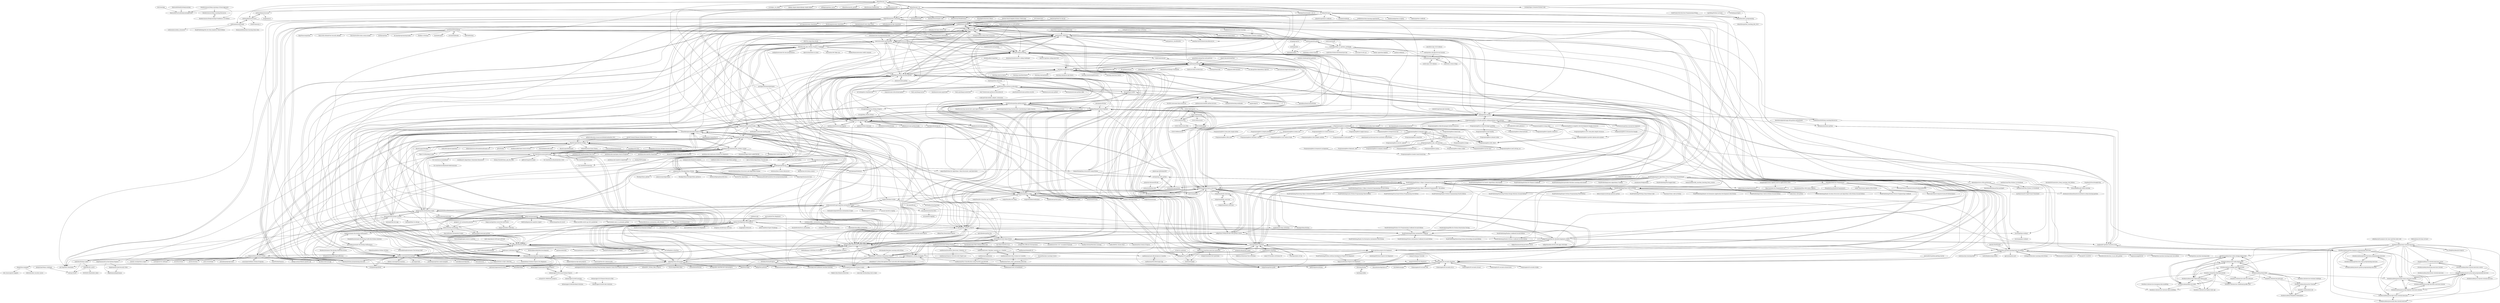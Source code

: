 digraph G {
"Pierian-Data/Complete-Python-3-Bootcamp" -> "trekhleb/learn-python" ["e"=1]
"FavioVazquez/ds-cheatsheets" -> "jerry-git/learn-python3" ["e"=1]
"rasbt/matplotlib-gallery" -> "rasbt/python_reference" ["e"=1]
"rasbt/matplotlib-gallery" -> "rasbt/algorithms_in_ipython_notebooks" ["e"=1]
"rasbt/matplotlib-gallery" -> "rasbt/datacollect" ["e"=1]
"joaoventura/full-speed-python" -> "rasbt/python_reference"
"joaoventura/full-speed-python" -> "MTrajK/coding-problems"
"joaoventura/full-speed-python" -> "jerry-git/learn-python3"
"joaoventura/full-speed-python" -> "trananhkma/fucking-awesome-python"
"joaoventura/full-speed-python" -> "trekhleb/learn-python"
"joaoventura/full-speed-python" -> "zhiwehu/Python-programming-exercises" ["e"=1]
"joaoventura/full-speed-python" -> "junnplus/awesome-python-books"
"joaoventura/full-speed-python" -> "huangsam/ultimate-python"
"joaoventura/full-speed-python" -> "Akuli/python-tutorial"
"joaoventura/full-speed-python" -> "pamoroso/free-python-books"
"joaoventura/full-speed-python" -> "learning-zone/python-basics"
"joaoventura/full-speed-python" -> "swaroopch/byte-of-python"
"joaoventura/full-speed-python" -> "dabeaz-course/practical-python"
"joaoventura/full-speed-python" -> "subbarayudu-j/TheAlgorithms-Python"
"joaoventura/full-speed-python" -> "zhiwehu/100_plus_Python_Projects_Challenge"
"rasbt/python_reference" -> "MTrajK/coding-problems"
"rasbt/python_reference" -> "joaoventura/full-speed-python"
"rasbt/python_reference" -> "jerry-git/learn-python3"
"rasbt/python_reference" -> "trananhkma/fucking-awesome-python"
"rasbt/python_reference" -> "trekhleb/learn-python"
"rasbt/python_reference" -> "zhiwehu/Python-programming-exercises" ["e"=1]
"rasbt/python_reference" -> "rasbt/pattern_classification" ["e"=1]
"rasbt/python_reference" -> "checkcheckzz/python-github-projects"
"rasbt/python_reference" -> "kirang89/pycrumbs" ["e"=1]
"rasbt/python_reference" -> "rasbt/algorithms_in_ipython_notebooks"
"rasbt/python_reference" -> "jonathan-bower/DataScienceResources" ["e"=1]
"rasbt/python_reference" -> "junnplus/awesome-python-books"
"rasbt/python_reference" -> "ujjwalkarn/DataSciencePython" ["e"=1]
"rasbt/python_reference" -> "rasbt/matplotlib-gallery" ["e"=1]
"rasbt/python_reference" -> "rasbt/python-machine-learning-book" ["e"=1]
"trekhleb/learn-python" -> "jerry-git/learn-python3"
"trekhleb/learn-python" -> "zhiwehu/Python-programming-exercises" ["e"=1]
"trekhleb/learn-python" -> "rasbt/python_reference"
"trekhleb/learn-python" -> "MTrajK/coding-problems"
"trekhleb/learn-python" -> "joaoventura/full-speed-python"
"trekhleb/learn-python" -> "Asabeneh/30-Days-Of-Python" ["e"=1]
"trekhleb/learn-python" -> "dabeaz-course/practical-python"
"trekhleb/learn-python" -> "realpython/python-guide" ["e"=1]
"trekhleb/learn-python" -> "TheAlgorithms/Python" ["e"=1]
"trekhleb/learn-python" -> "gto76/python-cheatsheet" ["e"=1]
"trekhleb/learn-python" -> "trekhleb/homemade-machine-learning" ["e"=1]
"trekhleb/learn-python" -> "jonathan-bower/DataScienceResources" ["e"=1]
"trekhleb/learn-python" -> "academic/awesome-datascience" ["e"=1]
"trekhleb/learn-python" -> "Avik-Jain/100-Days-Of-ML-Code" ["e"=1]
"trekhleb/learn-python" -> "MrMimic/data-scientist-roadmap" ["e"=1]
"rasbt/python-machine-learning-book-3rd-edition" -> "rasbt/python-machine-learning-book-2nd-edition" ["e"=1]
"rasbt/python-machine-learning-book-3rd-edition" -> "rasbt/machine-learning-book" ["e"=1]
"rasbt/python-machine-learning-book-3rd-edition" -> "cosmicpython/book"
"rasbt/python-machine-learning-book-3rd-edition" -> "swaroopch/byte-of-python"
"rasbt/python-machine-learning-book-3rd-edition" -> "learning-zone/python-basics"
"rasbt/python-machine-learning-book-3rd-edition" -> "jerry-git/learn-python3"
"rasbt/python-machine-learning-book-3rd-edition" -> "rasbt/python-machine-learning-book" ["e"=1]
"rasbt/python-machine-learning-book-3rd-edition" -> "rasbt/deeplearning-models" ["e"=1]
"rasbt/python-machine-learning-book-3rd-edition" -> "MTrajK/coding-problems"
"rasbt/python-machine-learning-book-3rd-edition" -> "ageron/handson-ml2" ["e"=1]
"rasbt/python-machine-learning-book-3rd-edition" -> "tirthajyoti/Machine-Learning-with-Python" ["e"=1]
"rasbt/python-machine-learning-book-3rd-edition" -> "JWarmenhoven/ISLR-python" ["e"=1]
"rasbt/python-machine-learning-book-3rd-edition" -> "Atcold/NYU-DLSP20" ["e"=1]
"rasbt/python-machine-learning-book-3rd-edition" -> "amueller/introduction_to_ml_with_python" ["e"=1]
"rasbt/python-machine-learning-book-3rd-edition" -> "eugeneyan/applied-ml" ["e"=1]
"cjbt/Free-Algorithm-Books" -> "zhiwehu/100_plus_Python_Projects_Challenge" ["e"=1]
"jerry-git/learn-python3" -> "trekhleb/learn-python"
"jerry-git/learn-python3" -> "MTrajK/coding-problems"
"jerry-git/learn-python3" -> "joaoventura/full-speed-python"
"jerry-git/learn-python3" -> "rasbt/python_reference"
"jerry-git/learn-python3" -> "jonathan-bower/DataScienceResources" ["e"=1]
"jerry-git/learn-python3" -> "tirthajyoti/Data-science-best-resources" ["e"=1]
"jerry-git/learn-python3" -> "MrMimic/data-scientist-roadmap" ["e"=1]
"jerry-git/learn-python3" -> "trananhkma/fucking-awesome-python"
"jerry-git/learn-python3" -> "zhiwehu/Python-programming-exercises" ["e"=1]
"jerry-git/learn-python3" -> "academic/awesome-datascience" ["e"=1]
"jerry-git/learn-python3" -> "FavioVazquez/ds-cheatsheets" ["e"=1]
"jerry-git/learn-python3" -> "learning-zone/python-basics"
"jerry-git/learn-python3" -> "realpython/python-guide" ["e"=1]
"jerry-git/learn-python3" -> "swaroopch/byte-of-python"
"jerry-git/learn-python3" -> "dabeaz-course/practical-python"
"tirthajyoti/Data-science-best-resources" -> "jerry-git/learn-python3" ["e"=1]
"prabhupant/python-ds" -> "kanacb/pythonmasterclass"
"prabhupant/python-ds" -> "subbarayudu-j/TheAlgorithms-Python"
"prabhupant/python-ds" -> "tylerlaberge/PyPattyrn" ["e"=1]
"prabhupant/python-ds" -> "OmkarPathak/Data-Structures-using-Python" ["e"=1]
"prabhupant/python-ds" -> "shushrutsharma/Data-Structures-and-Algorithms-Python" ["e"=1]
"prabhupant/python-ds" -> "keon/algorithms" ["e"=1]
"prabhupant/python-ds" -> "ieshreya/Data-Science-Resources" ["e"=1]
"prabhupant/python-ds" -> "MTrajK/coding-problems"
"prabhupant/python-ds" -> "huangsam/ultimate-python"
"prabhupant/python-ds" -> "prakhar1989/Algorithms" ["e"=1]
"prabhupant/python-ds" -> "jmportilla/Python-for-Algorithms--Data-Structures--and-Interviews" ["e"=1]
"prabhupant/python-ds" -> "khuyentran1401/Data-science" ["e"=1]
"prabhupant/python-ds" -> "zhiwehu/Python-programming-exercises" ["e"=1]
"prabhupant/python-ds" -> "trananhkma/fucking-awesome-python"
"prabhupant/python-ds" -> "Py-Contributors/AlgorithmsAndDataStructure" ["e"=1]
"Chalarangelo/30-seconds-of-css" -> "Chalarangelo/30-seconds-of-python" ["e"=1]
"realpython/python-guide" -> "trekhleb/learn-python" ["e"=1]
"Chalarangelo/30-seconds-of-python" -> "Chalarangelo/30-seconds-of-css" ["e"=1]
"Chalarangelo/30-seconds-of-python" -> "Chalarangelo/30-seconds-of-react" ["e"=1]
"Chalarangelo/30-seconds-of-python" -> "Chalarangelo/30-seconds-of-interviews" ["e"=1]
"Chalarangelo/30-seconds-of-python" -> "Chalarangelo/30-seconds-of-php" ["e"=1]
"Chalarangelo/30-seconds-of-python" -> "trekhleb/learn-python"
"Chalarangelo/30-seconds-of-python" -> "crazyguitar/pysheeet" ["e"=1]
"Chalarangelo/30-seconds-of-python" -> "mahmoud/awesome-python-applications" ["e"=1]
"Chalarangelo/30-seconds-of-python" -> "gto76/python-cheatsheet" ["e"=1]
"Chalarangelo/30-seconds-of-python" -> "geekcomputers/Python" ["e"=1]
"Chalarangelo/30-seconds-of-python" -> "faif/python-patterns" ["e"=1]
"Chalarangelo/30-seconds-of-python" -> "keon/algorithms" ["e"=1]
"Chalarangelo/30-seconds-of-python" -> "realpython/python-guide" ["e"=1]
"Chalarangelo/30-seconds-of-python" -> "leisurelicht/wtfpython-cn" ["e"=1]
"Chalarangelo/30-seconds-of-python" -> "cool-RR/PySnooper" ["e"=1]
"Chalarangelo/30-seconds-of-python" -> "Chalarangelo/30-seconds-web" ["e"=1]
"gto76/python-cheatsheet" -> "trekhleb/learn-python" ["e"=1]
"pamoroso/free-python-books" -> "hastagAB/Awesome-Python-Scripts"
"pamoroso/free-python-books" -> "junnplus/awesome-python-books"
"pamoroso/free-python-books" -> "huangsam/ultimate-python"
"pamoroso/free-python-books" -> "trekhleb/learn-python"
"pamoroso/free-python-books" -> "dabeaz-course/practical-python"
"pamoroso/free-python-books" -> "nordicgiant2/awesome-landing-page" ["e"=1]
"pamoroso/free-python-books" -> "jerry-git/learn-python3"
"pamoroso/free-python-books" -> "joaoventura/full-speed-python"
"pamoroso/free-python-books" -> "Chalarangelo/30-seconds-of-python"
"pamoroso/free-python-books" -> "ml-tooling/best-of-python" ["e"=1]
"pamoroso/free-python-books" -> "MTrajK/coding-problems"
"pamoroso/free-python-books" -> "Python-World/python-mini-projects"
"pamoroso/free-python-books" -> "avinashkranjan/Amazing-Python-Scripts"
"pamoroso/free-python-books" -> "Akuli/python-tutorial"
"pamoroso/free-python-books" -> "realpython/python-guide" ["e"=1]
"x4nth055/pythoncode-tutorials" -> "Akuli/python-tutorial" ["e"=1]
"rasbt/pyprind" -> "rasbt/datacollect"
"wilfredinni/python-cheatsheet" -> "gto76/python-cheatsheet" ["e"=1]
"wilfredinni/python-cheatsheet" -> "detailyang/awesome-cheatsheet" ["e"=1]
"wilfredinni/python-cheatsheet" -> "crazyguitar/pysheeet" ["e"=1]
"wilfredinni/python-cheatsheet" -> "FavioVazquez/ds-cheatsheets" ["e"=1]
"wilfredinni/python-cheatsheet" -> "ihebski/DefaultCreds-cheat-sheet" ["e"=1]
"wilfredinni/python-cheatsheet" -> "trekhleb/learn-python"
"wilfredinni/python-cheatsheet" -> "huangsam/ultimate-python"
"wilfredinni/python-cheatsheet" -> "wilfredinni/javascript-cheatsheet" ["e"=1]
"wilfredinni/python-cheatsheet" -> "jerry-git/learn-python3"
"wilfredinni/python-cheatsheet" -> "Chalarangelo/30-seconds-of-python"
"wilfredinni/python-cheatsheet" -> "realpython/python-guide" ["e"=1]
"wilfredinni/python-cheatsheet" -> "LeCoupa/awesome-cheatsheets" ["e"=1]
"wilfredinni/python-cheatsheet" -> "Akuli/python-tutorial"
"wilfredinni/python-cheatsheet" -> "dabeaz-course/practical-python"
"wilfredinni/python-cheatsheet" -> "pamoroso/free-python-books"
"huangtinglin/Linear-Algebra-and-Its-Applications-notes" -> "Zijun-Yin/Math-for-Programmers-zh" ["e"=1]
"darkprinx/break-the-ice-with-python" -> "jerry-git/learn-python3" ["e"=1]
"darkprinx/break-the-ice-with-python" -> "MTrajK/coding-problems" ["e"=1]
"darkprinx/break-the-ice-with-python" -> "realpython/python-basics-exercises" ["e"=1]
"darkprinx/break-the-ice-with-python" -> "OmkarPathak/Python-Programs" ["e"=1]
"darkprinx/break-the-ice-with-python" -> "huangsam/ultimate-python" ["e"=1]
"darkprinx/break-the-ice-with-python" -> "Akuli/python-tutorial" ["e"=1]
"darkprinx/break-the-ice-with-python" -> "joaoventura/full-speed-python" ["e"=1]
"zedr/clean-code-python" -> "cosmicpython/book" ["e"=1]
"zedr/clean-code-python" -> "PacktPublishing/Clean-Code-in-Python" ["e"=1]
"exercism/python" -> "realpython/python-basics-exercises" ["e"=1]
"breatheco-de/breatheco-de" -> "4GeeksAcademy/Interactive-Tutorials"
"breatheco-de/breatheco-de" -> "4GeeksAcademy/Templates-Boilerplates"
"snori74/linuxupskillchallenge" -> "huangsam/ultimate-python" ["e"=1]
"snori74/linuxupskillchallenge" -> "dabeaz-course/practical-python" ["e"=1]
"realpython/materials" -> "realpython/python-scripts" ["e"=1]
"realpython/materials" -> "realpython/python-basics-exercises" ["e"=1]
"realpython/materials" -> "cosmicpython/book" ["e"=1]
"talkpython/100daysofcode-with-python-course" -> "realpython/python-basics-exercises" ["e"=1]
"talkpython/100daysofcode-with-python-course" -> "talkpython/python-for-absolute-beginners-course" ["e"=1]
"talkpython/100daysofcode-with-python-course" -> "OmkarPathak/Python-Programs" ["e"=1]
"talkpython/100daysofcode-with-python-course" -> "garimasingh128/awesome-python-projects" ["e"=1]
"talkpython/100daysofcode-with-python-course" -> "Chalarangelo/30-seconds-of-python" ["e"=1]
"talkpython/100daysofcode-with-python-course" -> "kyclark/tiny_python_projects" ["e"=1]
"talkpython/100daysofcode-with-python-course" -> "huangsam/ultimate-python" ["e"=1]
"talkpython/100daysofcode-with-python-course" -> "Akuli/python-tutorial" ["e"=1]
"wuduhren/leetcode-python" -> "MTrajK/coding-problems" ["e"=1]
"MTrajK/coding-problems" -> "rasbt/python_reference"
"MTrajK/coding-problems" -> "joaoventura/full-speed-python"
"MTrajK/coding-problems" -> "jerry-git/learn-python3"
"MTrajK/coding-problems" -> "trananhkma/fucking-awesome-python"
"MTrajK/coding-problems" -> "trekhleb/learn-python"
"MTrajK/coding-problems" -> "learning-zone/python-basics"
"MTrajK/coding-problems" -> "zhiwehu/Python-programming-exercises" ["e"=1]
"MTrajK/coding-problems" -> "cosmicpython/book"
"MTrajK/coding-problems" -> "swaroopch/byte-of-python"
"MTrajK/coding-problems" -> "rasbt/python-machine-learning-book-3rd-edition"
"MTrajK/coding-problems" -> "devAmoghS/Python-Interview-Problems-for-Practice" ["e"=1]
"MTrajK/coding-problems" -> "shobrook/rebound" ["e"=1]
"MTrajK/coding-problems" -> "prabhupant/python-ds"
"MTrajK/coding-problems" -> "donnemartin/interactive-coding-challenges" ["e"=1]
"MTrajK/coding-problems" -> "liyin2015/python-coding-interview" ["e"=1]
"Chalarangelo/30-seconds-of-react" -> "Chalarangelo/30-seconds-of-python" ["e"=1]
"je-suis-tm/web-scraping" -> "avidLearnerInProgress/python-automation-scripts" ["e"=1]
"fluentpython/example-code-2e" -> "cosmicpython/book" ["e"=1]
"szabgab/awesome-for-non-programmers" -> "zhiwehu/100_plus_Python_Projects_Challenge" ["e"=1]
"realpython/python-scripts" -> "realpython/list-of-python-api-wrappers" ["e"=1]
"realpython/python-scripts" -> "hastagAB/Awesome-Python-Scripts"
"realpython/python-scripts" -> "OmkarPathak/Python-Programs"
"realpython/python-scripts" -> "realpython/discover-flask" ["e"=1]
"realpython/python-scripts" -> "realpython/flask-boilerplate" ["e"=1]
"realpython/python-scripts" -> "realpython/python-basics-exercises"
"realpython/python-scripts" -> "avinashkranjan/Amazing-Python-Scripts"
"realpython/python-scripts" -> "RealHacker/python-gems" ["e"=1]
"realpython/python-scripts" -> "bamos/python-scripts"
"realpython/python-scripts" -> "realpython/materials" ["e"=1]
"realpython/python-scripts" -> "rasbt/python_reference"
"realpython/python-scripts" -> "prakhar1989/Algorithms" ["e"=1]
"realpython/python-scripts" -> "Logan1x/Python-Scripts"
"realpython/python-scripts" -> "brennerm/PyTricks" ["e"=1]
"realpython/python-scripts" -> "realpython/python-guide" ["e"=1]
"PacktPublishing/Python-Automation-Cookbook" -> "PacktPublishing/Python-Automation-Cookbook-Second-Edition"
"PacktPublishing/Python-Automation-Cookbook" -> "PacktPublishing/Modern-Python-Cookbook-Second-Edition"
"PacktPublishing/Python-Automation-Cookbook" -> "PacktPublishing/Mastering-Python-Networking-Second-Edition"
"PacktPublishing/Python-Automation-Cookbook" -> "PacktPublishing/Hands-On-Enterprise-Automation-with-Python"
"subbarayudu-j/TheAlgorithms-Python" -> "kanacb/pythonmasterclass"
"subbarayudu-j/TheAlgorithms-Python" -> "prabhupant/python-ds"
"subbarayudu-j/TheAlgorithms-Python" -> "TheAlgorithms/TheAlgorithms.github.io" ["e"=1]
"subbarayudu-j/TheAlgorithms-Python" -> "zhiwehu/Python-programming-exercises" ["e"=1]
"subbarayudu-j/TheAlgorithms-Python" -> "MTrajK/coding-problems"
"subbarayudu-j/TheAlgorithms-Python" -> "matheusfelipeog/beautiful-docs" ["e"=1]
"subbarayudu-j/TheAlgorithms-Python" -> "joaoventura/full-speed-python"
"subbarayudu-j/TheAlgorithms-Python" -> "rasbt/python_reference"
"subbarayudu-j/TheAlgorithms-Python" -> "jerry-git/learn-python3"
"subbarayudu-j/TheAlgorithms-Python" -> "duseth/The-Algorithms"
"subbarayudu-j/TheAlgorithms-Python" -> "trekhleb/learn-python"
"subbarayudu-j/TheAlgorithms-Python" -> "aluismoya/EbookFoundation-free-programming-books" ["e"=1]
"subbarayudu-j/TheAlgorithms-Python" -> "zhiwehu/100_plus_Python_Projects_Challenge"
"subbarayudu-j/TheAlgorithms-Python" -> "TheAlgorithms/.github" ["e"=1]
"subbarayudu-j/TheAlgorithms-Python" -> "jimmysuncpt/Algorithms" ["e"=1]
"cosmicpython/book" -> "cosmicpython/code" ["e"=1]
"cosmicpython/book" -> "valignatev/ddd-dynamic" ["e"=1]
"cosmicpython/book" -> "swaroopch/byte-of-python"
"cosmicpython/book" -> "learning-zone/python-basics"
"cosmicpython/book" -> "ets-labs/python-dependency-injector" ["e"=1]
"cosmicpython/book" -> "pyeventsourcing/eventsourcing" ["e"=1]
"cosmicpython/book" -> "pgorecki/python-ddd" ["e"=1]
"cosmicpython/book" -> "rasbt/python-machine-learning-book-3rd-edition"
"cosmicpython/book" -> "dry-python/returns" ["e"=1]
"cosmicpython/book" -> "MTrajK/coding-problems"
"cosmicpython/book" -> "phalt/django-api-domains" ["e"=1]
"cosmicpython/book" -> "HackSoftware/Django-Styleguide" ["e"=1]
"cosmicpython/book" -> "jerry-git/learn-python3"
"cosmicpython/book" -> "timofurrer/awesome-asyncio" ["e"=1]
"cosmicpython/book" -> "Enforcer/clean-architecture" ["e"=1]
"asweigart/PythonStdioGames" -> "ehmatthes/pcc_2e" ["e"=1]
"asweigart/PythonStdioGames" -> "Arbazkhan4712/Python-Quarantine-Projects" ["e"=1]
"asweigart/PythonStdioGames" -> "kyclark/tiny_python_projects" ["e"=1]
"4GeeksAcademy/react-tutorial-exercises" -> "4GeeksAcademy/master-javascript-programming-exercises"
"4GeeksAcademy/react-tutorial-exercises" -> "4GeeksAcademy/javascript-arrays-exercises-tutorial"
"4GeeksAcademy/react-tutorial-exercises" -> "4GeeksAcademy/javascript-beginner-exercises-tutorial"
"4GeeksAcademy/react-tutorial-exercises" -> "4GeeksAcademy/javascript-events-tutorial-exercises"
"4GeeksAcademy/react-tutorial-exercises" -> "4GeeksAcademy/javascript-dom-tutorial-exercises"
"4GeeksAcademy/react-tutorial-exercises" -> "4GeeksAcademy/css-tutorial-exercises-course"
"4GeeksAcademy/react-tutorial-exercises" -> "4GeeksAcademy/javascript-functions-exercises-tutorial"
"4GeeksAcademy/react-tutorial-exercises" -> "4GeeksAcademy/react-hello-deprecated"
"4GeeksAcademy/react-tutorial-exercises" -> "K-G-PRAJWAL/ReactJS-Projects" ["e"=1]
"4GeeksAcademy/react-tutorial-exercises" -> "4GeeksAcademy/html-tutorial-exercises-course"
"4GeeksAcademy/react-tutorial-exercises" -> "4GeeksAcademy/python-functions-programming-exercises"
"4GeeksAcademy/react-tutorial-exercises" -> "4GeeksAcademy/Interactive-Tutorials"
"4GeeksAcademy/react-tutorial-exercises" -> "4GeeksAcademy/vanillajs-hello-deprecated"
"4GeeksAcademy/react-tutorial-exercises" -> "4GeeksAcademy/python-lists-loops-programming-exercises"
"4GeeksAcademy/react-tutorial-exercises" -> "4GeeksAcademy/python-beginner-programming-exercises"
"brandon-rhodes/python-patterns" -> "cosmicpython/book" ["e"=1]
"brandon-rhodes/python-patterns" -> "daneah/practices-of-the-python-pro" ["e"=1]
"zpoint/CPython-Internals" -> "junnplus/awesome-python-books" ["e"=1]
"markusschanta/awesome-jupyter" -> "junnplus/awesome-python-books" ["e"=1]
"markusschanta/awesome-jupyter" -> "trananhkma/fucking-awesome-python" ["e"=1]
"kyclark/tiny_python_projects" -> "garimasingh128/awesome-python-projects"
"kyclark/tiny_python_projects" -> "Mrinank-Bhowmick/python-beginner-projects"
"kyclark/tiny_python_projects" -> "checkcheckzz/python-github-projects"
"kyclark/tiny_python_projects" -> "Python-World/python-mini-projects"
"kyclark/tiny_python_projects" -> "Apress/python-projects-for-beginners"
"kyclark/tiny_python_projects" -> "realpython/python-basics-exercises"
"kyclark/tiny_python_projects" -> "OmkarPathak/Python-Programs"
"kyclark/tiny_python_projects" -> "ndleah/python-mini-project"
"kyclark/tiny_python_projects" -> "dfinke/Tiny-PowerShell-Projects" ["e"=1]
"kyclark/tiny_python_projects" -> "avinashkranjan/Amazing-Python-Scripts"
"kyclark/tiny_python_projects" -> "reuven/python-workout"
"kyclark/tiny_python_projects" -> "Arbazkhan4712/Python-Quarantine-Projects"
"kyclark/tiny_python_projects" -> "murtazahassan/OpenCV-Python-Tutorials-and-Projects" ["e"=1]
"kyclark/tiny_python_projects" -> "prateekiiest/Code-Sleep-Python"
"kyclark/tiny_python_projects" -> "talkpython/100daysofcode-with-python-course" ["e"=1]
"PacktPublishing/40-Algorithms-Every-Programmer-Should-Know" -> "PacktPublishing/Hands-On-Data-Structures-and-Algorithms-with-Python-Second-Edition"
"PacktPublishing/40-Algorithms-Every-Programmer-Should-Know" -> "PacktPublishing/Interpretable-Machine-Learning-with-Python" ["e"=1]
"PacktPublishing/40-Algorithms-Every-Programmer-Should-Know" -> "PacktPublishing/Learn-Algorithmic-Trading" ["e"=1]
"PacktPublishing/40-Algorithms-Every-Programmer-Should-Know" -> "PacktPublishing/Clean-Code-in-Python"
"PacktPublishing/40-Algorithms-Every-Programmer-Should-Know" -> "PacktPublishing/Python-Object-Oriented-Programming---4th-edition"
"PacktPublishing/40-Algorithms-Every-Programmer-Should-Know" -> "PacktPublishing/Python-Automation-Cookbook"
"PacktPublishing/40-Algorithms-Every-Programmer-Should-Know" -> "orlandpm/Math-for-Programmers"
"PacktPublishing/40-Algorithms-Every-Programmer-Should-Know" -> "cloudanum/50Algorithms"
"PacktPublishing/40-Algorithms-Every-Programmer-Should-Know" -> "PacktPublishing/Python-3-Object-Oriented-Programming-Third-Edition"
"PacktPublishing/40-Algorithms-Every-Programmer-Should-Know" -> "PacktPublishing/The-Kaggle-Book" ["e"=1]
"PacktPublishing/40-Algorithms-Every-Programmer-Should-Know" -> "PacktPublishing/Python-Feature-Engineering-Cookbook" ["e"=1]
"PacktPublishing/40-Algorithms-Every-Programmer-Should-Know" -> "thomasnield/oreilly_machine_learning_from_scratch" ["e"=1]
"PacktPublishing/40-Algorithms-Every-Programmer-Should-Know" -> "PacktPublishing/Hands-On-Genetic-Algorithms-with-Python" ["e"=1]
"PacktPublishing/40-Algorithms-Every-Programmer-Should-Know" -> "davecom/ClassicComputerScienceProblemsInPython" ["e"=1]
"PacktPublishing/40-Algorithms-Every-Programmer-Should-Know" -> "PacktPublishing/Python-for-Finance-Cookbook" ["e"=1]
"shobrook/rebound" -> "cosmicpython/book" ["e"=1]
"shobrook/rebound" -> "learning-zone/python-basics" ["e"=1]
"shobrook/rebound" -> "MTrajK/coding-problems" ["e"=1]
"shobrook/rebound" -> "swaroopch/byte-of-python" ["e"=1]
"pgorecki/python-ddd" -> "cosmicpython/book" ["e"=1]
"crista/exercises-in-programming-style" -> "joaoventura/full-speed-python" ["e"=1]
"kirang89/pycrumbs" -> "svaksha/pythonidae" ["e"=1]
"kirang89/pycrumbs" -> "quobit/awesome-python-in-education" ["e"=1]
"kirang89/pycrumbs" -> "checkcheckzz/python-github-projects" ["e"=1]
"kirang89/pycrumbs" -> "rasbt/python_reference" ["e"=1]
"devAmoghS/Python-Interview-Problems-for-Practice" -> "learning-zone/python-basics" ["e"=1]
"devAmoghS/Python-Interview-Problems-for-Practice" -> "MTrajK/coding-problems" ["e"=1]
"devAmoghS/Python-Interview-Problems-for-Practice" -> "realpython/python-basics-exercises" ["e"=1]
"devAmoghS/Python-Interview-Problems-for-Practice" -> "PacktPublishing/Python-3-Object-Oriented-Programming-Third-Edition" ["e"=1]
"hastagAB/Awesome-Python-Scripts" -> "avinashkranjan/Amazing-Python-Scripts"
"hastagAB/Awesome-Python-Scripts" -> "realpython/python-scripts"
"hastagAB/Awesome-Python-Scripts" -> "pamoroso/free-python-books"
"hastagAB/Awesome-Python-Scripts" -> "DhanushNehru/Python-Scripts"
"hastagAB/Awesome-Python-Scripts" -> "prathimacode-hub/Awesome_Python_Scripts"
"hastagAB/Awesome-Python-Scripts" -> "python-geeks/Automation-scripts"
"hastagAB/Awesome-Python-Scripts" -> "OmkarPathak/Python-Programs"
"hastagAB/Awesome-Python-Scripts" -> "powerexploit/Awesome-Python-Scripts"
"hastagAB/Awesome-Python-Scripts" -> "avidLearnerInProgress/python-automation-scripts"
"hastagAB/Awesome-Python-Scripts" -> "Py-Contributors/awesomeScripts"
"hastagAB/Awesome-Python-Scripts" -> "garimasingh128/awesome-python-projects"
"hastagAB/Awesome-Python-Scripts" -> "trananhkma/fucking-awesome-python"
"hastagAB/Awesome-Python-Scripts" -> "fnplus/Python-scripts-collection"
"hastagAB/Awesome-Python-Scripts" -> "Logan1x/Python-Scripts"
"hastagAB/Awesome-Python-Scripts" -> "HarshCasper/Rotten-Scripts"
"Tanu-N-Prabhu/Python" -> "jerry-git/learn-python3" ["e"=1]
"Tanu-N-Prabhu/Python" -> "garimasingh128/awesome-python-projects" ["e"=1]
"Tanu-N-Prabhu/Python" -> "realpython/python-basics-exercises" ["e"=1]
"checkcheckzz/coding-questions" -> "checkcheckzz/python-github-projects" ["e"=1]
"aburkov/theMLbook" -> "rasbt/python-machine-learning-book-3rd-edition" ["e"=1]
"ehmatthes/pcc_2e" -> "ehmatthes/pcc"
"ehmatthes/pcc_2e" -> "ehmatthes/pcc_3e"
"ehmatthes/pcc_2e" -> "fluentpython/example-code-2e" ["e"=1]
"ehmatthes/pcc_2e" -> "realpython/python-basics-exercises"
"ehmatthes/pcc_2e" -> "ehmatthes/intro_programming"
"ehmatthes/pcc_2e" -> "kyclark/tiny_python_projects"
"ehmatthes/pcc_2e" -> "asweigart/PythonStdioGames" ["e"=1]
"ehmatthes/pcc_2e" -> "anthonydb/practical-sql"
"ehmatthes/pcc_2e" -> "wesm/pydata-book" ["e"=1]
"ehmatthes/pcc_2e" -> "fluentpython/example-code" ["e"=1]
"ehmatthes/pcc_2e" -> "wilfredinni/python-cheatsheet"
"ehmatthes/pcc_2e" -> "AllenDowney/ThinkPython2" ["e"=1]
"ehmatthes/pcc_2e" -> "rlvaugh/Impractical_Python_Projects"
"ehmatthes/pcc_2e" -> "swaroopch/byte-of-python"
"ehmatthes/pcc_2e" -> "huangsam/ultimate-python"
"realpython/book1-exercises" -> "realpython/book2-exercises"
"realpython/book1-exercises" -> "realpython/book3-exercises"
"talkpython/mastering-pycharm-course" -> "talkpython/python-for-absolute-beginners-course" ["e"=1]
"PacktPublishing/Mastering-Python-Design-Patterns-Second-Edition" -> "PacktPublishing/Python-3-Object-Oriented-Programming-Third-Edition" ["e"=1]
"PacktPublishing/Mastering-Python-Design-Patterns-Second-Edition" -> "PacktPublishing/Clean-Code-in-Python" ["e"=1]
"PacktPublishing/Clean-Code-in-Python" -> "PacktPublishing/Clean-Code-in-Python-Second-Edition"
"PacktPublishing/Clean-Code-in-Python" -> "PacktPublishing/Python-3-Object-Oriented-Programming-Third-Edition"
"PacktPublishing/Clean-Code-in-Python" -> "PacktPublishing/Mastering-Python-Design-Patterns-Second-Edition" ["e"=1]
"PacktPublishing/Clean-Code-in-Python" -> "PacktPublishing/Expert-Python-Programming-Third-Edition"
"PacktPublishing/Clean-Code-in-Python" -> "PacktPublishing/Python-Automation-Cookbook"
"PacktPublishing/Clean-Code-in-Python" -> "PacktPublishing/Python-Feature-Engineering-Cookbook" ["e"=1]
"PacktPublishing/Clean-Code-in-Python" -> "PacktPublishing/Modern-Python-Cookbook-Second-Edition"
"PacktPublishing/Clean-Code-in-Python" -> "PacktPublishing/Hands-On-Data-Structures-and-Algorithms-with-Python-Second-Edition"
"PacktPublishing/Clean-Code-in-Python" -> "RefactoringGuru/design-patterns-python" ["e"=1]
"PacktPublishing/Clean-Code-in-Python" -> "PacktPublishing/Writing-Clean-Python-Code"
"PacktPublishing/Clean-Code-in-Python" -> "rmariano/Clean-code-in-Python"
"PacktPublishing/Clean-Code-in-Python" -> "zedr/clean-code-python" ["e"=1]
"PacktPublishing/Clean-Code-in-Python" -> "PacktPublishing/Hands-On-Enterprise-Application-Development-with-Python"
"rlvaugh/Impractical_Python_Projects" -> "rlvaugh/Real_World_Python"
"rlvaugh/Impractical_Python_Projects" -> "checkcheckzz/python-github-projects"
"rlvaugh/Impractical_Python_Projects" -> "Arbazkhan4712/Python-Quarantine-Projects"
"rlvaugh/Impractical_Python_Projects" -> "kyclark/tiny_python_projects"
"rasbt/pattern_classification" -> "rasbt/python_reference" ["e"=1]
"kudeh/automate-the-boring-stuff-projects" -> "BrambleXu/Automate-the-Boring-Stuff-with-Python-Solutions"
"kudeh/automate-the-boring-stuff-projects" -> "IanFindlay/automate-the-boring-stuff-projects"
"kudeh/automate-the-boring-stuff-projects" -> "nitin42/Python-Automation"
"IanFindlay/automate-the-boring-stuff-projects" -> "BrambleXu/Automate-the-Boring-Stuff-with-Python-Solutions"
"IanFindlay/automate-the-boring-stuff-projects" -> "kudeh/automate-the-boring-stuff-projects"
"IanFindlay/automate-the-boring-stuff-projects" -> "thomaskellough/Automate-The-Boring-Stuff"
"IanFindlay/automate-the-boring-stuff-projects" -> "iliyahoo/Automate-The-Boring-Stuff-With-Python"
"cosmicpython/code" -> "cosmicpython/book" ["e"=1]
"phalt/django-api-domains" -> "cosmicpython/book" ["e"=1]
"breatheco-de/exercise-instagram-data-modeling" -> "breatheco-de/exercise-starwars-data-modeling"
"davecom/ClassicComputerScienceProblemsInPython" -> "davecom/ClassicComputerScienceProblemsInJava" ["e"=1]
"4GeeksAcademy/html-tutorial-exercises-course" -> "4GeeksAcademy/css-tutorial-exercises-course"
"4GeeksAcademy/html-tutorial-exercises-course" -> "4GeeksAcademy/master-javascript-programming-exercises"
"4GeeksAcademy/html-tutorial-exercises-course" -> "4GeeksAcademy/css-layouts-tutorial-exercises"
"Chalarangelo/30-seconds-of-php" -> "Chalarangelo/30-seconds-of-python" ["e"=1]
"RefactoringGuru/design-patterns-python" -> "PacktPublishing/Clean-Code-in-Python" ["e"=1]
"4GeeksAcademy/html-hello" -> "4GeeksAcademy/vanillajs-hello-deprecated"
"4GeeksAcademy/html-hello" -> "4GeeksAcademy/Templates-Boilerplates"
"4GeeksAcademy/html-hello" -> "4GeeksAcademy/Interactive-Tutorials"
"4GeeksAcademy/html-hello" -> "breatheco-de/exercise-postcard"
"4GeeksAcademy/html-hello" -> "breatheco-de/exercise-conditional-profile-card"
"4GeeksAcademy/html-hello" -> "4GeeksAcademy/react-hello-webapp-deprecated"
"4GeeksAcademy/html-hello" -> "4GeeksAcademy/react-hello-deprecated"
"4GeeksAcademy/html-hello" -> "breatheco-de/exercise-terminal-challenge"
"4GeeksAcademy/html-hello" -> "breatheco-de/exercise-unit-test-with-jest"
"4GeeksAcademy/html-hello" -> "4GeeksAcademy/javascript-arrays-exercises-tutorial"
"wilfredinni/javascript-cheatsheet" -> "wilfredinni/python-cheatsheet" ["e"=1]
"PacktPublishing/Python-Artificial-Intelligence-Projects-for-Beginners" -> "Apress/python-projects-for-beginners" ["e"=1]
"PacktPublishing/Python-Artificial-Intelligence-Projects-for-Beginners" -> "Tanya102/Python-Projects-for-Beginners-" ["e"=1]
"PacktPublishing/Python-Artificial-Intelligence-Projects-for-Beginners" -> "garimasingh128/awesome-python-projects" ["e"=1]
"harshitahluwalia7895/100DaysOfMLCode" -> "prateekiiest/Code-Sleep-Python" ["e"=1]
"Just-A-Visitor/Algorithmic-Pseudocode" -> "prabhupant/python-ds" ["e"=1]
"realpython/python-basics-exercises" -> "OmkarPathak/Python-Programs"
"realpython/python-basics-exercises" -> "talkpython/100daysofcode-with-python-course" ["e"=1]
"realpython/python-basics-exercises" -> "garimasingh128/awesome-python-projects"
"realpython/python-basics-exercises" -> "realpython/python-scripts"
"realpython/python-basics-exercises" -> "Akuli/python-tutorial"
"realpython/python-basics-exercises" -> "stephenh67/python-resources-2019"
"realpython/python-basics-exercises" -> "kyclark/tiny_python_projects"
"realpython/python-basics-exercises" -> "talkpython/python-for-absolute-beginners-course"
"realpython/python-basics-exercises" -> "Apress/python-projects-for-beginners"
"realpython/python-basics-exercises" -> "4GeeksAcademy/python-beginner-programming-exercises"
"realpython/python-basics-exercises" -> "realpython/book2-exercises"
"realpython/python-basics-exercises" -> "devAmoghS/Python-Interview-Problems-for-Practice" ["e"=1]
"realpython/python-basics-exercises" -> "PacktPublishing/Python-3-Object-Oriented-Programming-Third-Edition"
"realpython/python-basics-exercises" -> "exercism/python" ["e"=1]
"realpython/python-basics-exercises" -> "swaroopch/byte-of-python"
"ehmatthes/intro_programming" -> "ehmatthes/python_teaching_fall_2018"
"COGS108/Projects" -> "COGS108/Tutorials"
"COGS108/Projects" -> "COGS108/Readings"
"COGS108/Projects" -> "COGS108/Overview"
"learning-zone/python-basics" -> "StBogdan/CTCI_python"
"learning-zone/python-basics" -> "MTrajK/coding-problems"
"learning-zone/python-basics" -> "sigmavirus24/python-interview-questions"
"learning-zone/python-basics" -> "learning-zone/sql-basics" ["e"=1]
"learning-zone/python-basics" -> "cosmicpython/book"
"learning-zone/python-basics" -> "swaroopch/byte-of-python"
"learning-zone/python-basics" -> "learning-zone/javascript-basics" ["e"=1]
"learning-zone/python-basics" -> "learning-zone/mongodb-basics" ["e"=1]
"learning-zone/python-basics" -> "devAmoghS/Python-Interview-Problems-for-Practice" ["e"=1]
"learning-zone/python-basics" -> "jerry-git/learn-python3"
"learning-zone/python-basics" -> "trananhkma/fucking-awesome-python"
"learning-zone/python-basics" -> "learning-zone/react-basics" ["e"=1]
"learning-zone/python-basics" -> "rasbt/python-machine-learning-book-3rd-edition"
"learning-zone/python-basics" -> "learning-zone/css-basics" ["e"=1]
"learning-zone/python-basics" -> "learning-zone/html-basics" ["e"=1]
"svaksha/pythonidae" -> "kirang89/pycrumbs" ["e"=1]
"svaksha/pythonidae" -> "quobit/awesome-python-in-education"
"svaksha/pythonidae" -> "checkcheckzz/python-github-projects"
"svaksha/pythonidae" -> "sujitpal/statlearning-notebooks" ["e"=1]
"svaksha/pythonidae" -> "enjalot/algovis" ["e"=1]
"svaksha/pythonidae" -> "rasbt/python_reference"
"svaksha/pythonidae" -> "okulbilisim/awesome-big-o" ["e"=1]
"svaksha/pythonidae" -> "itech001/awesome-linux-resources" ["e"=1]
"svaksha/pythonidae" -> "jrjohansson/scientific-python-lectures" ["e"=1]
"svaksha/pythonidae" -> "ujjwalkarn/DataSciencePython" ["e"=1]
"svaksha/pythonidae" -> "PacktPublishing/Expert-Python-Programming-Fourth-Edition"
"ghanteyyy/nppy" -> "kishanrajput23/Personal-Python-Projects"
"devAmoghS/Machine-Learning-with-Python" -> "Arbazkhan4712/Python-Quarantine-Projects" ["e"=1]
"weidylan/Office_Automation_by_Using_Python" -> "richard512/python-Excel-Automation"
"weidylan/Office_Automation_by_Using_Python" -> "datawhalechina/office-automation" ["e"=1]
"weidylan/Office_Automation_by_Using_Python" -> "DavideMerlin/Excel_Automation"
"4GeeksAcademy/react-hello-webapp-deprecated" -> "4GeeksAcademy/flask-rest-hello"
"4GeeksAcademy/react-hello-webapp-deprecated" -> "4GeeksAcademy/react-hello-deprecated"
"4GeeksAcademy/react-hello-webapp-deprecated" -> "4GeeksAcademy/react-flask-hello-deprecated"
"4GeeksAcademy/flask-rest-hello" -> "4GeeksAcademy/react-hello-webapp-deprecated"
"4GeeksAcademy/flask-rest-hello" -> "4GeeksAcademy/react-hello-deprecated"
"4GeeksAcademy/flask-rest-hello" -> "4GeeksAcademy/react-flask-hello-deprecated"
"4GeeksAcademy/flask-rest-hello" -> "breatheco-de/exercise-family-static-api"
"4GeeksAcademy/flask-rest-hello" -> "breatheco-de/python-flask-api-tutorial"
"4GeeksAcademy/flask-rest-hello" -> "breatheco-de/exercise-starwars-data-modeling"
"electronut/pp" -> "rkneusel9/PracticalDeepLearningPython"
"checkcheckzz/python-github-projects" -> "kyclark/tiny_python_projects"
"checkcheckzz/python-github-projects" -> "kirang89/pycrumbs" ["e"=1]
"checkcheckzz/python-github-projects" -> "svaksha/pythonidae"
"checkcheckzz/python-github-projects" -> "garimasingh128/awesome-python-projects"
"checkcheckzz/python-github-projects" -> "rasbt/python_reference"
"checkcheckzz/python-github-projects" -> "nryoung/algorithms" ["e"=1]
"checkcheckzz/python-github-projects" -> "checkcheckzz/coding-questions" ["e"=1]
"checkcheckzz/python-github-projects" -> "StijnMiroslav/top-starred-devs-and-repos-to-follow" ["e"=1]
"checkcheckzz/python-github-projects" -> "OmkarPathak/Python-Programs"
"checkcheckzz/python-github-projects" -> "rlvaugh/Impractical_Python_Projects"
"checkcheckzz/python-github-projects" -> "Arbazkhan4712/Python-Quarantine-Projects"
"checkcheckzz/python-github-projects" -> "COGS108/Projects"
"checkcheckzz/python-github-projects" -> "prateekiiest/Code-Sleep-Python"
"checkcheckzz/python-github-projects" -> "Mrinank-Bhowmick/python-beginner-projects"
"checkcheckzz/python-github-projects" -> "tapaswenipathak/Getting-Started-With-Contributing-to-Open-Sources" ["e"=1]
"saadhaxxan/Learn_Machine_Learning_in_5_Months" -> "saadhaxxan/Learn-Data-Science-in-3-months"
"saadhaxxan/Learn_Machine_Learning_in_5_Months" -> "saadhaxxan/saadhaxxan"
"saadhaxxan/Learn_Machine_Learning_in_5_Months" -> "saadhaxxan/Learn-Blockchain-in-3-months"
"rasbt/algorithms_in_ipython_notebooks" -> "rasbt/awesome-python-books"
"rasbt/algorithms_in_ipython_notebooks" -> "rasbt/datacollect"
"rasbt/algorithms_in_ipython_notebooks" -> "rasbt/pydata-chicago2016-ml-tutorial"
"rasbt/algorithms_in_ipython_notebooks" -> "rasbt/One-Python-benchmark-per-day"
"rasbt/algorithms_in_ipython_notebooks" -> "yoavram/CS1001.py"
"rasbt/algorithms_in_ipython_notebooks" -> "phelps-sg/python-bigdata" ["e"=1]
"rasbt/algorithms_in_ipython_notebooks" -> "rasbt/data-science-blogs"
"rasbt/algorithms_in_ipython_notebooks" -> "gudnm/codekatas"
"rasbt/algorithms_in_ipython_notebooks" -> "rasbt/python_reference"
"rasbt/algorithms_in_ipython_notebooks" -> "rasbt/data-science-tutorial" ["e"=1]
"rasbt/algorithms_in_ipython_notebooks" -> "rasbt/matplotlib-gallery" ["e"=1]
"4GeeksAcademy/react-hello-deprecated" -> "4GeeksAcademy/react-hello-webapp-deprecated"
"4GeeksAcademy/react-hello-deprecated" -> "4GeeksAcademy/flask-rest-hello"
"4GeeksAcademy/react-hello-deprecated" -> "4GeeksAcademy/react-flask-hello-deprecated"
"4GeeksAcademy/react-hello-deprecated" -> "4GeeksAcademy/vanillajs-hello-deprecated"
"4GeeksAcademy/react-hello-deprecated" -> "4GeeksAcademy/html-hello"
"PacktPublishing/Python-3-Object-Oriented-Programming-Third-Edition" -> "arvimal/oop_with_python"
"PacktPublishing/Python-3-Object-Oriented-Programming-Third-Edition" -> "PacktPublishing/Mastering-Python-Design-Patterns-Second-Edition" ["e"=1]
"PacktPublishing/Python-3-Object-Oriented-Programming-Third-Edition" -> "ariannedee/oop-python" ["e"=1]
"PacktPublishing/Python-3-Object-Oriented-Programming-Third-Edition" -> "PacktPublishing/Mastering-Object-Oriented-Python-Second-Edition"
"PacktPublishing/Python-3-Object-Oriented-Programming-Third-Edition" -> "PacktPublishing/Python-Object-Oriented-Programming---4th-edition"
"PacktPublishing/Python-3-Object-Oriented-Programming-Third-Edition" -> "PacktPublishing/Clean-Code-in-Python"
"PacktPublishing/Python-3-Object-Oriented-Programming-Third-Edition" -> "PacktPublishing/Hands-On-Data-Structures-and-Algorithms-with-Python-Second-Edition"
"PacktPublishing/Python-3-Object-Oriented-Programming-Third-Edition" -> "devAmoghS/Python-Interview-Problems-for-Practice" ["e"=1]
"PacktPublishing/Python-3-Object-Oriented-Programming-Third-Edition" -> "Apress/python-projects-for-beginners"
"PacktPublishing/Python-3-Object-Oriented-Programming-Third-Edition" -> "PacktPublishing/Python-3-Object-Oriented-Programming-Second-Edition"
"PacktPublishing/Python-3-Object-Oriented-Programming-Third-Edition" -> "realpython/python-basics-exercises"
"PacktPublishing/Python-3-Object-Oriented-Programming-Third-Edition" -> "OmkarPathak/Python-Programs"
"PacktPublishing/Python-3-Object-Oriented-Programming-Third-Edition" -> "josharsh/OPython-Init"
"PacktPublishing/Python-3-Object-Oriented-Programming-Third-Edition" -> "PacktPublishing/Python-Automation-Cookbook"
"in28minutes/python-tutorial-for-beginners" -> "Akuli/python-tutorial" ["e"=1]
"in28minutes/python-tutorial-for-beginners" -> "ProgrammingHero1/100-plus-python-coding-problems-with-solutions" ["e"=1]
"avidLearnerInProgress/python-automation-scripts" -> "nitin42/Python-Automation"
"avidLearnerInProgress/python-automation-scripts" -> "python-geeks/Automation-scripts"
"avidLearnerInProgress/python-automation-scripts" -> "Logan1x/Python-Scripts"
"avidLearnerInProgress/python-automation-scripts" -> "je-suis-tm/web-scraping" ["e"=1]
"avidLearnerInProgress/python-automation-scripts" -> "thepycoach/automation"
"avidLearnerInProgress/python-automation-scripts" -> "hastagAB/Awesome-Python-Scripts"
"avidLearnerInProgress/python-automation-scripts" -> "PacktPublishing/Python-Automation-Cookbook"
"avidLearnerInProgress/python-automation-scripts" -> "avinashkranjan/Amazing-Python-Scripts"
"avidLearnerInProgress/python-automation-scripts" -> "weidylan/Office_Automation_by_Using_Python"
"avidLearnerInProgress/python-automation-scripts" -> "ganeshrajadev/awesome-python"
"avidLearnerInProgress/python-automation-scripts" -> "Pythondeveloper6/Python-Automation-Scripts" ["e"=1]
"avidLearnerInProgress/python-automation-scripts" -> "ab-anand/Automation-Bots"
"avidLearnerInProgress/python-automation-scripts" -> "powerexploit/Awesome-Python-Scripts"
"avidLearnerInProgress/python-automation-scripts" -> "fhamborg/news-please" ["e"=1]
"avidLearnerInProgress/python-automation-scripts" -> "realpython/python-scripts"
"4GeeksAcademy/vanillajs-hello-deprecated" -> "4GeeksAcademy/html-hello"
"4GeeksAcademy/vanillajs-hello-deprecated" -> "4GeeksAcademy/react-hello-deprecated"
"4GeeksAcademy/vanillajs-hello-deprecated" -> "breatheco-de/exercise-conditional-profile-card"
"4GeeksAcademy/vanillajs-hello-deprecated" -> "breatheco-de/python-flask-api-tutorial"
"4GeeksAcademy/vanillajs-hello-deprecated" -> "4GeeksAcademy/react-hello-webapp-deprecated"
"4GeeksAcademy/vanillajs-hello-deprecated" -> "breatheco-de/exercise-postcard"
"BrambleXu/Automate-the-Boring-Stuff-with-Python-Solutions" -> "IanFindlay/automate-the-boring-stuff-projects"
"BrambleXu/Automate-the-Boring-Stuff-with-Python-Solutions" -> "kudeh/automate-the-boring-stuff-projects"
"vlazovskiy/route-optimizer-machine-learning" -> "ZWMiller/PythonProjects"
"jamesctucker/Fantastic-Front-End-Toolbox" -> "prabhupant/python-ds" ["e"=1]
"4GeeksAcademy/javascript-dom-tutorial-exercises" -> "4GeeksAcademy/javascript-events-tutorial-exercises"
"realpython/book2-exercises" -> "realpython/book3-exercises"
"realpython/book2-exercises" -> "realpython/book1-exercises"
"realpython/book3-exercises" -> "realpython/book2-exercises"
"realpython/book3-exercises" -> "realpython/book1-exercises"
"blueberrymusic/Deep-Learning-Resources" -> "blueberrymusic/DeepLearning-FromBasics-1st-Edition"
"hashimg/sudoku" -> "shreydan/Python"
"COGS108/Readings" -> "COGS108/Resources"
"Asabeneh/30-Days-Of-Python" -> "trekhleb/learn-python" ["e"=1]
"dabeaz-course/practical-python" -> "dabeaz-course/python-mastery" ["e"=1]
"dabeaz-course/practical-python" -> "trekhleb/learn-python"
"dabeaz-course/practical-python" -> "crazyguitar/pysheeet" ["e"=1]
"dabeaz-course/practical-python" -> "jerry-git/learn-python3"
"dabeaz-course/practical-python" -> "realpython/python-guide" ["e"=1]
"dabeaz-course/practical-python" -> "norvig/pytudes" ["e"=1]
"dabeaz-course/practical-python" -> "zhiwehu/Python-programming-exercises" ["e"=1]
"dabeaz-course/practical-python" -> "huangsam/ultimate-python"
"dabeaz-course/practical-python" -> "gto76/python-cheatsheet" ["e"=1]
"dabeaz-course/practical-python" -> "jackzhenguo/python-small-examples" ["e"=1]
"dabeaz-course/practical-python" -> "faif/python-patterns" ["e"=1]
"dabeaz-course/practical-python" -> "satwikkansal/wtfpython" ["e"=1]
"dabeaz-course/practical-python" -> "Textualize/rich" ["e"=1]
"dabeaz-course/practical-python" -> "Chalarangelo/30-seconds-of-python"
"dabeaz-course/practical-python" -> "mahmoud/awesome-python-applications" ["e"=1]
"jonathan-bower/DataScienceResources" -> "jerry-git/learn-python3" ["e"=1]
"Python-World/python-mini-projects" -> "trekhleb/learn-python"
"Python-World/python-mini-projects" -> "ndleah/python-mini-project"
"Python-World/python-mini-projects" -> "kyclark/tiny_python_projects"
"Python-World/python-mini-projects" -> "microsoft/ML-For-Beginners" ["e"=1]
"Python-World/python-mini-projects" -> "gto76/python-cheatsheet" ["e"=1]
"Python-World/python-mini-projects" -> "microsoft/Data-Science-For-Beginners" ["e"=1]
"Python-World/python-mini-projects" -> "geekcomputers/Python" ["e"=1]
"Python-World/python-mini-projects" -> "bregman-arie/devops-exercises" ["e"=1]
"Python-World/python-mini-projects" -> "Mrinank-Bhowmick/python-beginner-projects"
"Python-World/python-mini-projects" -> "TheAlgorithms/Python" ["e"=1]
"Python-World/python-mini-projects" -> "Asabeneh/30-Days-Of-Python" ["e"=1]
"Python-World/python-mini-projects" -> "huggingface/datasets" ["e"=1]
"Python-World/python-mini-projects" -> "zhiwehu/Python-programming-exercises" ["e"=1]
"Python-World/python-mini-projects" -> "AMAI-GmbH/AI-Expert-Roadmap" ["e"=1]
"Python-World/python-mini-projects" -> "bradtraversy/50projects50days" ["e"=1]
"Chalarangelo/30-seconds-web" -> "Chalarangelo/30-seconds-of-python" ["e"=1]
"huangsam/ultimate-python" -> "trekhleb/learn-python"
"huangsam/ultimate-python" -> "dabeaz-course/practical-python"
"huangsam/ultimate-python" -> "snori74/linuxupskillchallenge" ["e"=1]
"huangsam/ultimate-python" -> "alirezamika/autoscraper" ["e"=1]
"huangsam/ultimate-python" -> "Chalarangelo/30-seconds-of-python"
"huangsam/ultimate-python" -> "amitness/learning" ["e"=1]
"huangsam/ultimate-python" -> "pamoroso/free-python-books"
"huangsam/ultimate-python" -> "jerry-git/learn-python3"
"huangsam/ultimate-python" -> "ml-tooling/best-of-python" ["e"=1]
"huangsam/ultimate-python" -> "prabhupant/python-ds"
"huangsam/ultimate-python" -> "MTrajK/coding-problems"
"huangsam/ultimate-python" -> "trananhkma/fucking-awesome-python"
"huangsam/ultimate-python" -> "veeral-patel/how-to-secure-anything" ["e"=1]
"huangsam/ultimate-python" -> "JoseDeFreitas/awesome-youtubers" ["e"=1]
"huangsam/ultimate-python" -> "joaoventura/full-speed-python"
"qxresearch/qxresearch-event-1" -> "Mrinank-Bhowmick/python-beginner-projects" ["e"=1]
"qxresearch/qxresearch-event-1" -> "avinashkranjan/Amazing-Python-Scripts" ["e"=1]
"qxresearch/qxresearch-event-1" -> "ndleah/python-mini-project" ["e"=1]
"microsoft/c9-python-getting-started" -> "Chalarangelo/30-seconds-of-python" ["e"=1]
"codebasics/data-structures-algorithms-python" -> "prabhupant/python-ds" ["e"=1]
"ets-labs/python-dependency-injector" -> "cosmicpython/book" ["e"=1]
"TheAlgorithms/TheAlgorithms.github.io" -> "subbarayudu-j/TheAlgorithms-Python" ["e"=1]
"trekhleb/machine-learning-experiments" -> "trekhleb/learn-python" ["e"=1]
"trekhleb/machine-learning-experiments" -> "rasbt/python-machine-learning-book-3rd-edition" ["e"=1]
"cathytanimura/sql_book" -> "cathytanimura/data_resources"
"cathytanimura/sql_book" -> "anthonydb/practical-sql-2"
"cathytanimura/sql_book" -> "PacktPublishing/SQL-for-Data-Analytics-Third-Edition"
"cathytanimura/sql_book" -> "thomasnield/machine-learning-demo-data" ["e"=1]
"avinashkranjan/Amazing-Python-Scripts" -> "hastagAB/Awesome-Python-Scripts"
"avinashkranjan/Amazing-Python-Scripts" -> "HarshCasper/Rotten-Scripts"
"avinashkranjan/Amazing-Python-Scripts" -> "garimasingh128/awesome-python-projects"
"avinashkranjan/Amazing-Python-Scripts" -> "python-geeks/Automation-scripts"
"avinashkranjan/Amazing-Python-Scripts" -> "realpython/python-scripts"
"avinashkranjan/Amazing-Python-Scripts" -> "Mrinank-Bhowmick/python-beginner-projects"
"avinashkranjan/Amazing-Python-Scripts" -> "DhanushNehru/Python-Scripts"
"avinashkranjan/Amazing-Python-Scripts" -> "ndleah/python-mini-project"
"avinashkranjan/Amazing-Python-Scripts" -> "prathimacode-hub/Awesome_Python_Scripts"
"avinashkranjan/Amazing-Python-Scripts" -> "trekhleb/learn-python"
"avinashkranjan/Amazing-Python-Scripts" -> "larymak/Python-project-Scripts"
"avinashkranjan/Amazing-Python-Scripts" -> "Py-Contributors/awesomeScripts"
"avinashkranjan/Amazing-Python-Scripts" -> "HarshCasper/NeoAlgo" ["e"=1]
"avinashkranjan/Amazing-Python-Scripts" -> "OmkarPathak/Python-Programs"
"avinashkranjan/Amazing-Python-Scripts" -> "akshitagupta15june/Face-X" ["e"=1]
"keshavgbpecdelhi/Web-Development" -> "Mrinank-Bhowmick/python-beginner-projects" ["e"=1]
"github/india" -> "HarshCasper/Rotten-Scripts" ["e"=1]
"ForrestKnight/open-source-cs-python" -> "huangsam/ultimate-python" ["e"=1]
"anubhavpulkit/Open-Source-Events" -> "HarshCasper/Rotten-Scripts" ["e"=1]
"ehmatthes/pcc" -> "ehmatthes/pcc_2e"
"ehmatthes/pcc" -> "ehmatthes/pcc_3e"
"ehmatthes/pcc" -> "ehmatthes/intro_programming"
"ehmatthes/pcc" -> "swaroopch/byte-of-python"
"ehmatthes/pcc" -> "fluentpython/example-code" ["e"=1]
"ehmatthes/pcc" -> "REMitchell/python-scraping" ["e"=1]
"ehmatthes/pcc" -> "crazyguitar/pysheeet" ["e"=1]
"ehmatthes/pcc" -> "wesm/pydata-book" ["e"=1]
"ehmatthes/pcc" -> "AllenDowney/ThinkPython2" ["e"=1]
"ehmatthes/pcc" -> "dabeaz/python-cookbook" ["e"=1]
"ehmatthes/pcc" -> "junnplus/awesome-python-books"
"ehmatthes/pcc" -> "yidao620c/python3-cookbook" ["e"=1]
"ehmatthes/pcc" -> "MrAlex6204/Books" ["e"=1]
"ehmatthes/pcc" -> "wilfredinni/python-cheatsheet"
"ehmatthes/pcc" -> "talkpython/100daysofcode-with-python-course" ["e"=1]
"4GeeksAcademy/master-javascript-programming-exercises" -> "4GeeksAcademy/javascript-arrays-exercises-tutorial"
"4GeeksAcademy/master-javascript-programming-exercises" -> "4GeeksAcademy/javascript-functions-exercises-tutorial"
"4GeeksAcademy/master-javascript-programming-exercises" -> "4GeeksAcademy/javascript-beginner-exercises-tutorial"
"4GeeksAcademy/master-javascript-programming-exercises" -> "4GeeksAcademy/javascript-events-tutorial-exercises"
"4GeeksAcademy/master-javascript-programming-exercises" -> "4GeeksAcademy/javascript-dom-tutorial-exercises"
"4GeeksAcademy/master-javascript-programming-exercises" -> "4GeeksAcademy/css-layouts-tutorial-exercises"
"rlvaugh/Real_World_Python" -> "rlvaugh/Impractical_Python_Projects"
"daneah/practices-of-the-python-pro" -> "davecom/ClassicComputerScienceProblemsInPython" ["e"=1]
"daneah/practices-of-the-python-pro" -> "reuven/python-workout"
"daneah/practices-of-the-python-pro" -> "daneah/publishing-python-packages"
"daneah/practices-of-the-python-pro" -> "mattharrison/Tiny-Python-3.8-Notebook"
"josharsh/100LinesOfCode" -> "josharsh/OPython-Init" ["e"=1]
"Py-Contributors/awesomeScripts" -> "prathimacode-hub/Awesome_Python_Scripts"
"Py-Contributors/awesomeScripts" -> "python-geeks/Automation-scripts"
"Py-Contributors/awesomeScripts" -> "HarshCasper/Rotten-Scripts"
"Py-Contributors/awesomeScripts" -> "Py-Contributors/AlgorithmsAndDataStructure" ["e"=1]
"Py-Contributors/awesomeScripts" -> "powerexploit/Awesome-Python-Scripts"
"Py-Contributors/awesomeScripts" -> "avinashkranjan/Amazing-Python-Scripts"
"Py-Contributors/awesomeScripts" -> "hastagAB/Awesome-Python-Scripts"
"Py-Contributors/awesomeScripts" -> "Python-World/Python_and_the_Web" ["e"=1]
"Py-Contributors/awesomeScripts" -> "Py-Contributors/PyEmailer"
"Py-Contributors/awesomeScripts" -> "gil9red/SimplePyScripts"
"Py-Contributors/awesomeScripts" -> "Py-Contributors/Hacktoberfest-2020"
"Py-Contributors/awesomeScripts" -> "starkblaze01/Algorithms-Cheatsheet-Resources" ["e"=1]
"Py-Contributors/awesomeScripts" -> "fnplus/Python-scripts-collection"
"Py-Contributors/awesomeScripts" -> "Py-Contributors/AudioBook"
"garimasingh128/awesome-python-projects" -> "kyclark/tiny_python_projects"
"garimasingh128/awesome-python-projects" -> "Mrinank-Bhowmick/python-beginner-projects"
"garimasingh128/awesome-python-projects" -> "avinashkranjan/Amazing-Python-Scripts"
"garimasingh128/awesome-python-projects" -> "Arbazkhan4712/Python-Quarantine-Projects"
"garimasingh128/awesome-python-projects" -> "checkcheckzz/python-github-projects"
"garimasingh128/awesome-python-projects" -> "OmkarPathak/Python-Programs"
"garimasingh128/awesome-python-projects" -> "realpython/python-basics-exercises"
"garimasingh128/awesome-python-projects" -> "Apress/python-projects-for-beginners"
"garimasingh128/awesome-python-projects" -> "ndleah/python-mini-project"
"garimasingh128/awesome-python-projects" -> "Aashishkumar123/Python-GUI-Project" ["e"=1]
"garimasingh128/awesome-python-projects" -> "Shahrayar123/Python-Projects" ["e"=1]
"garimasingh128/awesome-python-projects" -> "codebasics/python_projects" ["e"=1]
"garimasingh128/awesome-python-projects" -> "hastagAB/Awesome-Python-Scripts"
"garimasingh128/awesome-python-projects" -> "Python-World/python-mini-projects"
"garimasingh128/awesome-python-projects" -> "prateekiiest/Code-Sleep-Python"
"bslatkin/effectivepython" -> "junnplus/awesome-python-books" ["e"=1]
"bslatkin/effectivepython" -> "cosmicpython/book" ["e"=1]
"talkpython/python-for-absolute-beginners-course" -> "talkpython/100daysofcode-with-python-course" ["e"=1]
"talkpython/python-for-absolute-beginners-course" -> "realpython/python-basics-exercises"
"talkpython/python-for-absolute-beginners-course" -> "Akuli/python-tutorial"
"talkpython/python-for-absolute-beginners-course" -> "talkpython/mastering-pycharm-course" ["e"=1]
"talkpython/python-for-absolute-beginners-course" -> "Apress/python-projects-for-beginners"
"talkpython/python-for-absolute-beginners-course" -> "swaroopch/byte-of-python"
"talkpython/python-for-absolute-beginners-course" -> "OmkarPathak/Python-Programs"
"talkpython/python-for-absolute-beginners-course" -> "garimasingh128/awesome-python-projects"
"talkpython/python-for-absolute-beginners-course" -> "stephenh67/python-resources-2019"
"talkpython/python-for-absolute-beginners-course" -> "pamoroso/free-python-books"
"talkpython/python-for-absolute-beginners-course" -> "4GeeksAcademy/python-beginner-programming-exercises"
"talkpython/python-for-absolute-beginners-course" -> "kyclark/tiny_python_projects"
"talkpython/python-for-absolute-beginners-course" -> "talkpython/data-driven-web-apps-with-flask" ["e"=1]
"talkpython/python-for-absolute-beginners-course" -> "Chalarangelo/30-seconds-of-python"
"talkpython/python-for-absolute-beginners-course" -> "huangsam/ultimate-python"
"dvgodoy/PyTorchStepByStep" -> "EdwardRaff/Inside-Deep-Learning" ["e"=1]
"ariannedee/oop-python" -> "arvimal/oop_with_python" ["e"=1]
"ariannedee/oop-python" -> "PacktPublishing/Python-3-Object-Oriented-Programming-Third-Edition" ["e"=1]
"alirezamika/autoscraper" -> "huangsam/ultimate-python" ["e"=1]
"4GeeksAcademy/Templates-Boilerplates" -> "4GeeksAcademy/Interactive-Tutorials"
"4GeeksAcademy/Templates-Boilerplates" -> "breatheco-de/breatheco-de"
"4GeeksAcademy/Interactive-Tutorials" -> "4GeeksAcademy/Templates-Boilerplates"
"4GeeksAcademy/Interactive-Tutorials" -> "breatheco-de/breatheco-de"
"fzumstein/python-for-excel" -> "thepycoach/automation" ["e"=1]
"google/it-cert-automation-practice" -> "thepycoach/automation" ["e"=1]
"google/it-cert-automation-practice" -> "nitin42/Python-Automation" ["e"=1]
"Apress/python-projects-for-beginners" -> "PacktPublishing/Python-Artificial-Intelligence-Projects-for-Beginners" ["e"=1]
"Apress/python-projects-for-beginners" -> "Tanya102/Python-Projects-for-Beginners-"
"Apress/python-projects-for-beginners" -> "Arbazkhan4712/Python-Quarantine-Projects"
"Apress/python-projects-for-beginners" -> "garimasingh128/awesome-python-projects"
"Apress/python-projects-for-beginners" -> "kyclark/tiny_python_projects"
"Apress/python-projects-for-beginners" -> "ghanteyyy/nppy"
"Apress/python-projects-for-beginners" -> "realpython/python-basics-exercises"
"Apress/python-projects-for-beginners" -> "mindninjaX/Python-Projects-for-Beginners"
"Apress/python-projects-for-beginners" -> "Akuli/python-tutorial"
"Apress/python-projects-for-beginners" -> "PacktPublishing/Python-3-Object-Oriented-Programming-Third-Edition"
"Apress/python-projects-for-beginners" -> "kal179/Beginners_Python_Examples"
"patrickloeber/python-fun" -> "prateekiiest/Code-Sleep-Python" ["e"=1]
"patrickloeber/python-fun" -> "garimasingh128/awesome-python-projects" ["e"=1]
"Shahrayar123/Python-Projects" -> "DhanushNehru/Python-Scripts" ["e"=1]
"Shahrayar123/Python-Projects" -> "Mrinank-Bhowmick/python-beginner-projects" ["e"=1]
"Shahrayar123/Python-Projects" -> "garimasingh128/awesome-python-projects" ["e"=1]
"Py-Contributors/AlgorithmsAndDataStructure" -> "Py-Contributors/awesomeScripts" ["e"=1]
"Py-Contributors/AlgorithmsAndDataStructure" -> "garimasingh128/awesome-python-projects" ["e"=1]
"Py-Contributors/AlgorithmsAndDataStructure" -> "prabhupant/python-ds" ["e"=1]
"Python-World/Python_and_the_Web" -> "Py-Contributors/awesomeScripts" ["e"=1]
"ProgrammingHero1/100-plus-python-coding-problems-with-solutions" -> "ProgrammingHero1/predict-iphone-price-project"
"ProgrammingHero1/100-plus-python-coding-problems-with-solutions" -> "ProgrammingHero1/BS_Word"
"ProgrammingHero1/100-plus-python-coding-problems-with-solutions" -> "in28minutes/python-tutorial-for-beginners" ["e"=1]
"ProgrammingHero1/100-plus-python-coding-problems-with-solutions" -> "ProgrammingHero1/snap_dead"
"ProgrammingHero1/100-plus-python-coding-problems-with-solutions" -> "ProgrammingHero1/audiobook"
"ProgrammingHero1/100-plus-python-coding-problems-with-solutions" -> "Akuli/python-tutorial"
"ProgrammingHero1/100-plus-python-coding-problems-with-solutions" -> "ProgrammingHero1/simple-portfolio"
"ProgrammingHero1/100-plus-python-coding-problems-with-solutions" -> "ProgrammingHero1/complete-web-development-bangla-resources"
"ProgrammingHero1/100-plus-python-coding-problems-with-solutions" -> "ProgrammingHero1/panda-commerce"
"ProgrammingHero1/100-plus-python-coding-problems-with-solutions" -> "devsonket/devsonket.github.io" ["e"=1]
"ProgrammingHero1/100-plus-python-coding-problems-with-solutions" -> "learnwithsumit/nodejs-basic-bangla" ["e"=1]
"ProgrammingHero1/100-plus-python-coding-problems-with-solutions" -> "me-shaon/bangla-programming-resources" ["e"=1]
"ProgrammingHero1/100-plus-python-coding-problems-with-solutions" -> "ProgrammingHero1/Batch9-penguin-fashion-resources"
"ProgrammingHero1/100-plus-python-coding-problems-with-solutions" -> "4GeeksAcademy/python-beginner-programming-exercises"
"ProgrammingHero1/100-plus-python-coding-problems-with-solutions" -> "ProgrammingHero1/web-developer-portfolio"
"4GeeksAcademy/master-python-programming-exercises" -> "4GeeksAcademy/python-functions-programming-exercises"
"4GeeksAcademy/master-python-programming-exercises" -> "4GeeksAcademy/python-lists-loops-programming-exercises"
"4GeeksAcademy/python-beginner-programming-exercises" -> "4GeeksAcademy/python-functions-programming-exercises"
"4GeeksAcademy/python-beginner-programming-exercises" -> "4GeeksAcademy/master-python-programming-exercises"
"4GeeksAcademy/python-beginner-programming-exercises" -> "4GeeksAcademy/python-lists-loops-programming-exercises"
"4GeeksAcademy/python-beginner-programming-exercises" -> "4GeeksAcademy/javascript-beginner-exercises-tutorial"
"4GeeksAcademy/python-beginner-programming-exercises" -> "4GeeksAcademy/javascript-arrays-exercises-tutorial"
"4GeeksAcademy/python-beginner-programming-exercises" -> "4GeeksAcademy/master-javascript-programming-exercises"
"4GeeksAcademy/python-beginner-programming-exercises" -> "4GeeksAcademy/javascript-events-tutorial-exercises"
"4GeeksAcademy/python-beginner-programming-exercises" -> "stephenh67/python-resources-2019"
"4GeeksAcademy/python-beginner-programming-exercises" -> "4GeeksAcademy/react-hello-webapp-deprecated"
"anthonydb/practical-sql-2" -> "anthonydb/practical-sql"
"anthonydb/practical-sql-2" -> "cathytanimura/sql_book"
"anthonydb/practical-sql-2" -> "ricksilva/mysql_cc"
"anthonydb/practical-sql-2" -> "mikexcohen/LinAlg4DataScience" ["e"=1]
"StBogdan/CTCI_python" -> "sigmavirus24/python-interview-questions"
"StBogdan/CTCI_python" -> "learning-zone/python-basics"
"StBogdan/CTCI_python" -> "treyhunner/pep8"
"StBogdan/CTCI_python" -> "trananhkma/fucking-awesome-python"
"StBogdan/CTCI_python" -> "swaroopch/byte-of-python"
"StBogdan/CTCI_python" -> "cosmicpython/book"
"rasbt/watermark" -> "rasbt/algorithms_in_ipython_notebooks" ["e"=1]
"saadhaxxan/Awesome-Python-Projects" -> "saadhaxxan/Learn-Data-Science-in-3-months"
"saadhaxxan/Awesome-Python-Projects" -> "saadhaxxan/Facebook_Detectron2_Windows_10"
"saadhaxxan/Awesome-Python-Projects" -> "saadhaxxan/Face-Classification-using-FaceNet-and-MTCNN"
"saadhaxxan/Awesome-Python-Projects" -> "saadhaxxan/Domainify-cli"
"saadhaxxan/Awesome-Python-Projects" -> "saadhaxxan/Learn_Machine_Learning_in_5_Months"
"4GeeksAcademy/javascript-functions-exercises-tutorial" -> "4GeeksAcademy/javascript-arrays-exercises-tutorial"
"4GeeksAcademy/javascript-functions-exercises-tutorial" -> "4GeeksAcademy/master-javascript-programming-exercises"
"4GeeksAcademy/javascript-functions-exercises-tutorial" -> "4GeeksAcademy/javascript-beginner-exercises-tutorial"
"quantifiedcode/python-anti-patterns" -> "cosmicpython/book" ["e"=1]
"PacktPublishing/Pandas-Cookbook-Second-Edition" -> "PacktPublishing/Modern-Python-Cookbook-Second-Edition" ["e"=1]
"sigmavirus24/python-interview-questions" -> "StBogdan/CTCI_python"
"sigmavirus24/python-interview-questions" -> "learning-zone/python-basics"
"sigmavirus24/python-interview-questions" -> "treyhunner/pep8"
"sigmavirus24/python-interview-questions" -> "roseperrone/interview-questions" ["e"=1]
"Aashishkumar123/Python-GUI-Project" -> "garimasingh128/awesome-python-projects" ["e"=1]
"adrianmoisey/learn-python" -> "stephenh67/python-resources-2019"
"reuven/python-workout" -> "reuven/pandas-workout"
"realpython/list-of-python-api-wrappers" -> "realpython/python-scripts" ["e"=1]
"colbyfayock/50-projects-for-react-and-the-static-web" -> "4GeeksAcademy/react-tutorial-exercises" ["e"=1]
"K-G-PRAJWAL/ReactJS-Projects" -> "4GeeksAcademy/react-tutorial-exercises" ["e"=1]
"orlandpm/Math-for-Programmers" -> "Zijun-Yin/Math-for-Programmers-zh"
"orlandpm/Math-for-Programmers" -> "ZhangXinNan/MathForProgrammers"
"orlandpm/Math-for-Programmers" -> "krishnonwork/mathematical-methods-in-deep-learning-ipython"
"orlandpm/Math-for-Programmers" -> "EdwardRaff/Inside-Deep-Learning"
"orlandpm/Math-for-Programmers" -> "PacktPublishing/40-Algorithms-Every-Programmer-Should-Know"
"orlandpm/Math-for-Programmers" -> "davecom/ClassicComputerScienceProblemsInPython" ["e"=1]
"orlandpm/Math-for-Programmers" -> "weijie-chen/Linear-Algebra-With-Python" ["e"=1]
"orlandpm/Math-for-Programmers" -> "mikexcohen/LinAlg4DataScience" ["e"=1]
"orlandpm/Math-for-Programmers" -> "liuyubobobo/Play-with-Linear-Algebra" ["e"=1]
"orlandpm/Math-for-Programmers" -> "davecom/ClassicComputerScienceProblemsInJava"
"stephenh67/python-resources-2019" -> "adrianmoisey/learn-python"
"stephenh67/python-resources-2019" -> "4GeeksAcademy/python-beginner-programming-exercises"
"stephenh67/python-resources-2019" -> "quobit/awesome-python-in-education"
"4GeeksAcademy/javascript-beginner-exercises-tutorial" -> "4GeeksAcademy/master-javascript-programming-exercises"
"4GeeksAcademy/javascript-beginner-exercises-tutorial" -> "4GeeksAcademy/javascript-functions-exercises-tutorial"
"4GeeksAcademy/javascript-beginner-exercises-tutorial" -> "4GeeksAcademy/javascript-arrays-exercises-tutorial"
"4GeeksAcademy/javascript-beginner-exercises-tutorial" -> "4GeeksAcademy/javascript-events-tutorial-exercises"
"IrvKalb/Object-Oriented-Python-Code" -> "rkneusel9/PracticalDeepLearningPython"
"IrvKalb/Object-Oriented-Python-Code" -> "IrvKalb/pygwidgets"
"IrvKalb/Object-Oriented-Python-Code" -> "reuven/python-workout"
"4GeeksAcademy/python-lists-loops-programming-exercises" -> "4GeeksAcademy/python-functions-programming-exercises"
"4GeeksAcademy/python-lists-loops-programming-exercises" -> "4GeeksAcademy/master-python-programming-exercises"
"GeekTrainer/Introduction-Programming-Python" -> "ehmatthes/intro_programming" ["e"=1]
"HarshCasper/Rotten-Scripts" -> "HarshCasper/NeoAlgo" ["e"=1]
"HarshCasper/Rotten-Scripts" -> "avinashkranjan/Amazing-Python-Scripts"
"HarshCasper/Rotten-Scripts" -> "smaranjitghose/doc2pen" ["e"=1]
"HarshCasper/Rotten-Scripts" -> "prathimacode-hub/Awesome_Python_Scripts"
"HarshCasper/Rotten-Scripts" -> "Py-Contributors/awesomeScripts"
"HarshCasper/Rotten-Scripts" -> "github/india" ["e"=1]
"HarshCasper/Rotten-Scripts" -> "anubhavpulkit/Open-Source-Events" ["e"=1]
"HarshCasper/Rotten-Scripts" -> "HarshCasper/Brihaspati" ["e"=1]
"HarshCasper/Rotten-Scripts" -> "VedantKhairnar/Cheat-Sheets" ["e"=1]
"HarshCasper/Rotten-Scripts" -> "codezonediitj/pydatastructs" ["e"=1]
"HarshCasper/Rotten-Scripts" -> "AsishRaju/450-DSA" ["e"=1]
"HarshCasper/Rotten-Scripts" -> "deepanshu1422/List-Of-Open-Source-Internships-Programs" ["e"=1]
"HarshCasper/Rotten-Scripts" -> "codesONLY/JavaScriptONLY" ["e"=1]
"HarshCasper/Rotten-Scripts" -> "IndianOpenSourceFoundation/dynamic-cli" ["e"=1]
"HarshCasper/Rotten-Scripts" -> "Tejas1510/Hacking-Scripts" ["e"=1]
"breatheco-de/exercise-postcard" -> "4GeeksAcademy/Interactive-Tutorials"
"breatheco-de/exercise-postcard" -> "4GeeksAcademy/Templates-Boilerplates"
"4GeeksAcademy/css-tutorial-exercises-course" -> "4GeeksAcademy/html-tutorial-exercises-course"
"4GeeksAcademy/css-tutorial-exercises-course" -> "4GeeksAcademy/bootstrap-exercises-tutorial"
"4GeeksAcademy/css-tutorial-exercises-course" -> "4GeeksAcademy/javascript-functions-exercises-tutorial"
"sujitpal/statlearning-notebooks" -> "svaksha/pythonidae" ["e"=1]
"mattharrison/Tiny-Python-3.8-Notebook" -> "mattharrison/Git-Supervisual-Cheatsheet"
"ProgrammingHero1/simple-portfolio" -> "ProgrammingHero1/dynamic-context"
"breatheco-de/python-flask-api-tutorial" -> "breatheco-de/exercise-family-static-api"
"breatheco-de/python-flask-api-tutorial" -> "breatheco-de/exercise-unit-test-with-jest"
"breatheco-de/python-flask-api-tutorial" -> "4GeeksAcademy/flask-rest-hello"
"breatheco-de/python-flask-api-tutorial" -> "breatheco-de/exercise-starwars-data-modeling"
"breatheco-de/python-flask-api-tutorial" -> "4GeeksAcademy/react-flask-hello-deprecated"
"breatheco-de/python-flask-api-tutorial" -> "breatheco-de/exercise-conditional-profile-card"
"breatheco-de/python-flask-api-tutorial" -> "4GeeksAcademy/vanillajs-hello-deprecated"
"breatheco-de/python-flask-api-tutorial" -> "4GeeksAcademy/react-hello-webapp-deprecated"
"4GeeksAcademy/react-flask-hello-deprecated" -> "4GeeksAcademy/react-hello-webapp-deprecated"
"4GeeksAcademy/react-flask-hello-deprecated" -> "4GeeksAcademy/flask-rest-hello"
"4GeeksAcademy/react-flask-hello-deprecated" -> "4GeeksAcademy/react-hello-deprecated"
"4GeeksAcademy/react-flask-hello-deprecated" -> "breatheco-de/python-flask-api-tutorial"
"4GeeksAcademy/react-flask-hello-deprecated" -> "breatheco-de/exercise-family-static-api"
"4GeeksAcademy/react-flask-hello-deprecated" -> "breatheco-de/exercise-starwars-data-modeling"
"4GeeksAcademy/react-flask-hello-deprecated" -> "breatheco-de/exercise-conditional-profile-card"
"4GeeksAcademy/react-flask-hello-deprecated" -> "4GeeksAcademy/vanillajs-hello-deprecated"
"Arbazkhan4712/Python-Quarantine-Projects" -> "ZWMiller/PythonProjects"
"Arbazkhan4712/Python-Quarantine-Projects" -> "prateekiiest/Code-Sleep-Python"
"Arbazkhan4712/Python-Quarantine-Projects" -> "garimasingh128/awesome-python-projects"
"Arbazkhan4712/Python-Quarantine-Projects" -> "Apress/python-projects-for-beginners"
"Arbazkhan4712/Python-Quarantine-Projects" -> "powerexploit/Awesome-Python-Scripts"
"Arbazkhan4712/Python-Quarantine-Projects" -> "Arbazkhan4712/Face-Recognition-Door-Lock-with-AWS-Rekognition-Raspberry-Pi3"
"ayushi7rawat/Ultimate-Python-Resource-Hub" -> "HarshCasper/Rotten-Scripts" ["e"=1]
"ProgrammingHero1/audiobook" -> "ProgrammingHero1/romantic-alexa"
"ProgrammingHero1/audiobook" -> "ProgrammingHero1/my_cool_browser"
"ProgrammingHero1/audiobook" -> "ProgrammingHero1/hot-gadget-solution"
"ProgrammingHero1/audiobook" -> "ProgrammingHero1/hard-rock"
"ProgrammingHero1/audiobook" -> "ProgrammingHero1/redux-cart"
"ProgrammingHero1/audiobook" -> "ProgrammingHero1/e-school-resources"
"ProgrammingHero1/audiobook" -> "ProgrammingHero1/simple-portfolio"
"ProgrammingHero1/audiobook" -> "ProgrammingHero1/dynamic-context"
"ProgrammingHero1/audiobook" -> "ProgrammingHero1/use-reducer-hook"
"ProgrammingHero1/audiobook" -> "ProgrammingHero1/webcamfun"
"ProgrammingHero1/audiobook" -> "ProgrammingHero1/security_cam"
"ProgrammingHero1/audiobook" -> "ProgrammingHero1/apply-basic-js"
"ProgrammingHero1/audiobook" -> "ProgrammingHero1/temperature-hot"
"ProgrammingHero1/audiobook" -> "ProgrammingHero1/fire-auth"
"ProgrammingHero1/audiobook" -> "ProgrammingHero1/BS_Word"
"fnplus/Python-scripts-collection" -> "krp/python-examples"
"fnplus/Python-scripts-collection" -> "powerexploit/Awesome-Python-Scripts"
"ProgrammingHero1/web-developer-portfolio" -> "ProgrammingHero1/eat-healthy"
"ProgrammingHero1/web-developer-portfolio" -> "ProgrammingHero1/food-network"
"ProgrammingHero1/web-developer-portfolio" -> "ProgrammingHero1/panda-commerce"
"HarshCasper/NeoAlgo" -> "HarshCasper/Rotten-Scripts" ["e"=1]
"4GeeksAcademy/bootstrap-exercises-tutorial" -> "4GeeksAcademy/html-forms-tutorial-exercises"
"ProgrammingHero1/complete-web-development-bangla-resources" -> "ProgrammingHero1/2021-ema-john-simple-resources"
"ProgrammingHero1/complete-web-development-bangla-resources" -> "ProgrammingHero1/es6-practice-bangla"
"ProgrammingHero1/complete-web-development-bangla-resources" -> "ProgrammingHero1/panda-commerce"
"saadhaxxan/Learn-Data-Science-in-3-months" -> "saadhaxxan/Chest_xrays_pneumonia_detection"
"saadhaxxan/Learn-Data-Science-in-3-months" -> "saadhaxxan/Learn_Machine_Learning_in_5_Months"
"4GeeksAcademy/javascript-arrays-exercises-tutorial" -> "4GeeksAcademy/javascript-functions-exercises-tutorial"
"4GeeksAcademy/javascript-arrays-exercises-tutorial" -> "4GeeksAcademy/master-javascript-programming-exercises"
"4GeeksAcademy/javascript-arrays-exercises-tutorial" -> "4GeeksAcademy/javascript-events-tutorial-exercises"
"4GeeksAcademy/javascript-arrays-exercises-tutorial" -> "4GeeksAcademy/javascript-beginner-exercises-tutorial"
"4GeeksAcademy/python-functions-programming-exercises" -> "4GeeksAcademy/master-python-programming-exercises"
"4GeeksAcademy/python-functions-programming-exercises" -> "4GeeksAcademy/python-lists-loops-programming-exercises"
"4GeeksAcademy/python-functions-programming-exercises" -> "4GeeksAcademy/javascript-events-tutorial-exercises"
"kishanrajput23/Personal-Python-Projects" -> "kishanrajput23/Awesome-Python-Projects" ["e"=1]
"kishanrajput23/Personal-Python-Projects" -> "avinash201199/Python-projects-" ["e"=1]
"kishanrajput23/Personal-Python-Projects" -> "kishanrajput23/Self-Learning"
"powerexploit/Awesome-Python-Scripts" -> "HakinCodes/Malaria-Detection"
"powerexploit/Awesome-Python-Scripts" -> "kal179/Beginners_Python_Examples"
"powerexploit/Awesome-Python-Scripts" -> "sanscript-tech/hacking-tools-scripts" ["e"=1]
"ProgrammingHero1/ema-john-simple-initial" -> "ProgrammingHero1/fire-auth"
"PacktPublishing/Python-Automation-Cookbook-Second-Edition" -> "PacktPublishing/Python-Automation-Cookbook"
"4GeeksAcademy/javascript-events-tutorial-exercises" -> "4GeeksAcademy/javascript-dom-tutorial-exercises"
"ProgrammingHero1/redux-cart" -> "ProgrammingHero1/use-reducer-hook"
"ProgrammingHero1/redux-cart" -> "ProgrammingHero1/dynamic-context"
"ProgrammingHero1/redux-cart" -> "ProgrammingHero1/fire-auth"
"krishnonwork/mathematical-methods-in-deep-learning-ipython" -> "EdwardRaff/Inside-Deep-Learning"
"ProgrammingHero1/e-school-resources" -> "ProgrammingHero1/hot-gadget-solution"
"saadhaxxan/saadhaxxan" -> "saadhaxxan/Face-Classification-using-FaceNet-and-MTCNN"
"saadhaxxan/Face-Classification-using-FaceNet-and-MTCNN" -> "saadhaxxan/Covid-19-Dashboard"
"Py-Contributors/PyEmailer" -> "Py-Contributors/movens"
"dscuol/Machine-Learning-Course" -> "saadhaxxan/Chest_xrays_pneumonia_detection"
"saadhaxxan/Chest_xrays_pneumonia_detection" -> "saadhaxxan/Covid-19-Dashboard"
"saadhaxxan/Covid-19-Dashboard" -> "saadhaxxan/Chest_xrays_pneumonia_detection"
"saadhaxxan/Facebook_Detectron2_Windows_10" -> "saadhaxxan/Chest_xrays_pneumonia_detection"
"saadhaxxan/Facebook_Detectron2_Windows_10" -> "saadhaxxan/Siamese-Network-with-Triplet-Loss"
"microsoft/IoT-For-Beginners" -> "Python-World/python-mini-projects" ["e"=1]
"arpit-omprakash/100ProjectsOfCode" -> "huangsam/ultimate-python" ["e"=1]
"mvt-project/mvt" -> "trekhleb/learn-python" ["e"=1]
"blueedgetechno/win11React" -> "trekhleb/learn-python" ["e"=1]
"ml-tooling/best-of-python" -> "trananhkma/fucking-awesome-python" ["e"=1]
"python-geeks/Automation-scripts" -> "avinashkranjan/Amazing-Python-Scripts"
"python-geeks/Automation-scripts" -> "avidLearnerInProgress/python-automation-scripts"
"python-geeks/Automation-scripts" -> "Py-Contributors/awesomeScripts"
"python-geeks/Automation-scripts" -> "hastagAB/Awesome-Python-Scripts"
"python-geeks/Automation-scripts" -> "DhanushNehru/Python-Scripts"
"python-geeks/Automation-scripts" -> "prathimacode-hub/Awesome_Python_Scripts"
"python-geeks/Automation-scripts" -> "HarshCasper/Rotten-Scripts"
"python-geeks/Automation-scripts" -> "nitin42/Python-Automation"
"python-geeks/Automation-scripts" -> "powerexploit/Awesome-Python-Scripts"
"python-geeks/Automation-scripts" -> "cobanov/dataeng-bootcamp" ["e"=1]
"python-geeks/Automation-scripts" -> "larymak/Python-project-Scripts"
"python-geeks/Automation-scripts" -> "metafy-social/python-scripts" ["e"=1]
"python-geeks/Automation-scripts" -> "fnplus/Python-scripts-collection"
"python-geeks/Automation-scripts" -> "thepycoach/automation"
"python-geeks/Automation-scripts" -> "PacktPublishing/Python-Automation-Cookbook"
"ndleah/python-mini-project" -> "Mrinank-Bhowmick/python-beginner-projects"
"ndleah/python-mini-project" -> "Ayushparikh-code/Web-dev-mini-projects" ["e"=1]
"ndleah/python-mini-project" -> "Python-World/python-mini-projects"
"ndleah/python-mini-project" -> "garimasingh128/awesome-python-projects"
"ndleah/python-mini-project" -> "avinashkranjan/Amazing-Python-Scripts"
"ndleah/python-mini-project" -> "kyclark/tiny_python_projects"
"ndleah/python-mini-project" -> "ashishpatel26/500-AI-Machine-learning-Deep-learning-Computer-vision-NLP-Projects-with-code" ["e"=1]
"ndleah/python-mini-project" -> "ghanteyyy/nppy"
"ndleah/python-mini-project" -> "milaan9/91_Python_Mini_Projects" ["e"=1]
"ndleah/python-mini-project" -> "Evavic44/portfolio-ideas" ["e"=1]
"ndleah/python-mini-project" -> "qxresearch/qxresearch-event-1" ["e"=1]
"ndleah/python-mini-project" -> "zhiwehu/100_plus_Python_Projects_Challenge"
"ndleah/python-mini-project" -> "cuixueshe/earthworm" ["e"=1]
"ndleah/python-mini-project" -> "kishanrajput23/Personal-Python-Projects"
"ndleah/python-mini-project" -> "OmkarPathak/Python-Programs"
"Ayushparikh-code/Web-dev-mini-projects" -> "ndleah/python-mini-project" ["e"=1]
"ArjanCodes/betterpython" -> "cosmicpython/book" ["e"=1]
"rainyear/python3-in-one-pic" -> "jerry-git/learn-python3" ["e"=1]
"rainyear/python3-in-one-pic" -> "dabeaz-course/practical-python" ["e"=1]
"rainyear/python3-in-one-pic" -> "Chalarangelo/30-seconds-of-python" ["e"=1]
"rainyear/python3-in-one-pic" -> "trekhleb/learn-python" ["e"=1]
"joeyajames/Python" -> "OmkarPathak/Python-Programs" ["e"=1]
"larymak/Python-project-Scripts" -> "Mrinank-Bhowmick/python-beginner-projects"
"larymak/Python-project-Scripts" -> "avinashkranjan/Amazing-Python-Scripts"
"larymak/Python-project-Scripts" -> "larymak/Html-Css-Recap"
"larymak/Python-project-Scripts" -> "hastagAB/Awesome-Python-Scripts"
"larymak/Python-project-Scripts" -> "kyclark/tiny_python_projects"
"larymak/Python-project-Scripts" -> "prathimacode-hub/Awesome_Python_Scripts"
"larymak/Python-project-Scripts" -> "kal179/Beginners_Python_Examples"
"larymak/Python-project-Scripts" -> "DhanushNehru/Python-Scripts"
"larymak/Python-project-Scripts" -> "python-geeks/Automation-scripts"
"larymak/Python-project-Scripts" -> "techwithtim/5-Python-Projects-For-Beginners" ["e"=1]
"larymak/Python-project-Scripts" -> "garimasingh128/awesome-python-projects"
"larymak/Python-project-Scripts" -> "metafy-social/python-scripts" ["e"=1]
"larymak/Python-project-Scripts" -> "HarshCasper/Rotten-Scripts"
"larymak/Python-project-Scripts" -> "Python-World/python-mini-projects"
"larymak/Python-project-Scripts" -> "larymak/ToDo-list-App"
"ml-tooling/best-of-python-dev" -> "trananhkma/fucking-awesome-python" ["e"=1]
"ml-tooling/best-of-python-dev" -> "quobit/awesome-python-in-education" ["e"=1]
"jmportilla/Python-for-Algorithms--Data-Structures--and-Interviews" -> "learning-zone/python-basics" ["e"=1]
"jmportilla/Python-for-Algorithms--Data-Structures--and-Interviews" -> "junnplus/awesome-python-books" ["e"=1]
"prathimacode-hub/Awesome_Python_Scripts" -> "prathimacode-hub/PyAlgo-Tree"
"prathimacode-hub/Awesome_Python_Scripts" -> "Py-Contributors/awesomeScripts"
"prathimacode-hub/Awesome_Python_Scripts" -> "prathimacode-hub/ML-ProjectKart" ["e"=1]
"prathimacode-hub/Awesome_Python_Scripts" -> "powerexploit/Awesome-Python-Scripts"
"prathimacode-hub/Awesome_Python_Scripts" -> "HarshCasper/Rotten-Scripts"
"prathimacode-hub/Awesome_Python_Scripts" -> "hastagAB/Awesome-Python-Scripts"
"prathimacode-hub/Awesome_Python_Scripts" -> "Ayush7614/Daily-Coding-DS-ALGO-Practice" ["e"=1]
"prathimacode-hub/Awesome_Python_Scripts" -> "avinashkranjan/Amazing-Python-Scripts"
"prathimacode-hub/Awesome_Python_Scripts" -> "Tejas1510/Hacking-Scripts" ["e"=1]
"prathimacode-hub/Awesome_Python_Scripts" -> "metafy-social/python-scripts" ["e"=1]
"prathimacode-hub/Awesome_Python_Scripts" -> "prathimacode-hub/Learn-Python-For-Beginners"
"prathimacode-hub/Awesome_Python_Scripts" -> "whyadiwhy/login-PAGE-dARKTHEME"
"prathimacode-hub/Awesome_Python_Scripts" -> "prathimacode-hub/Hacktober-Fest-2021"
"prathimacode-hub/Awesome_Python_Scripts" -> "prathimacode-hub/Open-Source-Programs"
"ProgrammingHero1/romantic-alexa" -> "ProgrammingHero1/audiobook"
"ProgrammingHero1/romantic-alexa" -> "ProgrammingHero1/my_cool_browser"
"ProgrammingHero1/romantic-alexa" -> "ProgrammingHero1/security_cam"
"ProgrammingHero1/romantic-alexa" -> "ProgrammingHero1/email-bot"
"ProgrammingHero1/romantic-alexa" -> "ProgrammingHero1/fantastic_IDE"
"ProgrammingHero1/romantic-alexa" -> "ProgrammingHero1/BS_Word"
"ProgrammingHero1/romantic-alexa" -> "ProgrammingHero1/secret_capture"
"ProgrammingHero1/romantic-alexa" -> "ProgrammingHero1/webcamfun"
"ProgrammingHero1/romantic-alexa" -> "mmirthula02/AI-Personal-Voice-assistant-using-Python" ["e"=1]
"ProgrammingHero1/romantic-alexa" -> "ProgrammingHero1/self_driving_car"
"prathimacode-hub/ML-ProjectKart" -> "prathimacode-hub/Awesome_Python_Scripts" ["e"=1]
"zhiwehu/100_plus_Python_Projects_Challenge" -> "zhiwehu/Python-programming-exercises" ["e"=1]
"zhiwehu/100_plus_Python_Projects_Challenge" -> "rasbt/python_reference"
"zhiwehu/100_plus_Python_Projects_Challenge" -> "MTrajK/coding-problems"
"zhiwehu/100_plus_Python_Projects_Challenge" -> "szabgab/awesome-for-non-programmers" ["e"=1]
"zhiwehu/100_plus_Python_Projects_Challenge" -> "garimasingh128/awesome-python-projects"
"zhiwehu/100_plus_Python_Projects_Challenge" -> "Mrinank-Bhowmick/python-beginner-projects"
"zhiwehu/100_plus_Python_Projects_Challenge" -> "kyclark/tiny_python_projects"
"zhiwehu/100_plus_Python_Projects_Challenge" -> "avinashkranjan/Amazing-Python-Scripts"
"zhiwehu/100_plus_Python_Projects_Challenge" -> "joaoventura/full-speed-python"
"zhiwehu/100_plus_Python_Projects_Challenge" -> "labeveryday/learn-to-cloud" ["e"=1]
"zhiwehu/100_plus_Python_Projects_Challenge" -> "Narasimha1997/fake-sms" ["e"=1]
"zhiwehu/100_plus_Python_Projects_Challenge" -> "jerry-git/learn-python3"
"zhiwehu/100_plus_Python_Projects_Challenge" -> "ndleah/python-mini-project"
"zhiwehu/100_plus_Python_Projects_Challenge" -> "MadhuNimmo/awesome-reddit-channels" ["e"=1]
"zhiwehu/100_plus_Python_Projects_Challenge" -> "trananhkma/fucking-awesome-python"
"thepycoach/automation" -> "thepycoach/python-course-for-excel-users"
"thepycoach/automation" -> "avidLearnerInProgress/python-automation-scripts"
"thepycoach/automation" -> "google/it-cert-automation-practice" ["e"=1]
"thepycoach/automation" -> "thepycoach/data-collection"
"thepycoach/automation" -> "fzumstein/python-for-excel" ["e"=1]
"thepycoach/automation" -> "avinashkranjan/Amazing-Python-Scripts"
"thepycoach/automation" -> "nitin42/Python-Automation"
"thepycoach/automation" -> "thepycoach/fifa-world-cup-2022-prediction"
"thepycoach/automation" -> "amrrs/build_tools_to_automate_python"
"thepycoach/automation" -> "weidylan/Office_Automation_by_Using_Python"
"thepycoach/automation" -> "trenton3983/Excel_Automation_with_Python"
"thepycoach/automation" -> "python-geeks/Automation-scripts"
"thepycoach/automation" -> "DhanushNehru/Python-Scripts"
"thepycoach/automation" -> "jimdevops19/SeleniumSeries"
"thepycoach/automation" -> "KeithGalli/generate-analytics-report" ["e"=1]
"ProgrammingHero1/my_cool_browser" -> "ProgrammingHero1/js-for-react"
"ProgrammingHero1/my_cool_browser" -> "ProgrammingHero1/company-website"
"ProgrammingHero1/my_cool_browser" -> "ProgrammingHero1/rotating-donut"
"ProgrammingHero1/my_cool_browser" -> "ProgrammingHero1/fantastic_IDE"
"ProgrammingHero1/my_cool_browser" -> "ProgrammingHero1/alexa"
"ProgrammingHero1/my_cool_browser" -> "ProgrammingHero1/fancy-slider"
"ProgrammingHero1/my_cool_browser" -> "ProgrammingHero1/self_driving_car"
"shushrutsharma/Data-Structures-and-Algorithms-Python" -> "prabhupant/python-ds" ["e"=1]
"EdwardRaff/Inside-Deep-Learning" -> "krishnonwork/mathematical-methods-in-deep-learning-ipython"
"ProgrammingHero1/predict-iphone-price-project" -> "ProgrammingHero1/BS_Word"
"ProgrammingHero1/BS_Word" -> "ProgrammingHero1/predict-iphone-price-project"
"ProgrammingHero1/BS_Word" -> "ProgrammingHero1/100-plus-python-coding-problems-with-solutions"
"breatheco-de/exercise-unit-test-with-jest" -> "breatheco-de/exercise-conditional-profile-card"
"charlax/python-education" -> "quobit/awesome-python-in-education" ["e"=1]
"github-education-resources/GitHubGraduation-2021" -> "HarshCasper/Rotten-Scripts" ["e"=1]
"PacktPublishing/Python-Object-Oriented-Programming---4th-edition" -> "PacktPublishing/Mastering-Object-Oriented-Python-Second-Edition"
"PacktPublishing/Python-Object-Oriented-Programming---4th-edition" -> "PacktPublishing/Learn-Python-Programming-Third-Edition"
"PacktPublishing/Python-Object-Oriented-Programming---4th-edition" -> "PacktPublishing/Expert-Python-Programming-Fourth-Edition"
"PacktPublishing/Python-Object-Oriented-Programming---4th-edition" -> "PacktPublishing/Functional-Python-Programming-3rd-Edition"
"PacktPublishing/Python-Object-Oriented-Programming---4th-edition" -> "PacktPublishing/Python-3-Object-Oriented-Programming-Third-Edition"
"CodementorIO/Python-Learning-Resources" -> "adrianmoisey/learn-python" ["e"=1]
"CodementorIO/Python-Learning-Resources" -> "Akuli/python-tutorial" ["e"=1]
"CodementorIO/Python-Learning-Resources" -> "stephenh67/python-resources-2019" ["e"=1]
"CodementorIO/Python-Learning-Resources" -> "rasbt/python_reference" ["e"=1]
"ProgrammingHero1/security_cam" -> "ProgrammingHero1/self_driving_car"
"ProgrammingHero1/security_cam" -> "ProgrammingHero1/romantic-alexa"
"ProgrammingHero1/security_cam" -> "ProgrammingHero1/my_cool_browser"
"ProgrammingHero1/security_cam" -> "ProgrammingHero1/temp"
"ProgrammingHero1/security_cam" -> "ProgrammingHero1/audiobook"
"ProgrammingHero1/security_cam" -> "ProgrammingHero1/secret_capture"
"ProgrammingHero1/security_cam" -> "ProgrammingHero1/BS_Word"
"ProgrammingHero1/security_cam" -> "ProgrammingHero1/fantastic_IDE"
"blueberrymusic/Deep-Learning-A-Visual-Approach" -> "blueberrymusic/Deep-Learning-Resources"
"blueberrymusic/Deep-Learning-A-Visual-Approach" -> "blueberrymusic/DeepLearning-FromBasics-1st-Edition"
"blueberrymusic/Deep-Learning-A-Visual-Approach" -> "rkneusel9/PracticalDeepLearningPython"
"ProgrammingHero1/self_driving_car" -> "ProgrammingHero1/leader-board-bootstrap"
"rkneusel9/MathForDeepLearning" -> "rkneusel9/PracticalDeepLearningPython"
"iliyahoo/Automate-The-Boring-Stuff-With-Python" -> "lotspaih/automateBoringstuffPython"
"ProgrammingHero1/responsive-assignment" -> "ProgrammingHero1/leader-board-bootstrap"
"blueberrymusic/DeepLearning-FromBasics-1st-Edition" -> "blueberrymusic/Deep-Learning-Resources"
"kishanrajput23/Self-Learning" -> "kishanrajput23/LeetCode-Solutions"
"kishanrajput23/Self-Learning" -> "kishanrajput23/HackerRank-Solutions"
"Py-Contributors/AudioBook" -> "Py-Contributors/RandomProfileGenerator"
"COGS108/Resources" -> "COGS108/Readings"
"cmulay/PDFtoAudio" -> "Py-Contributors/movens"
"prathimacode-hub/PyAlgo-Tree" -> "prathimacode-hub/DS-ScriptsNook"
"kishanrajput23/Ultimate-Resource-Hub" -> "kishanrajput23/LeetCode-Solutions"
"jmportilla/Complete-Python-Bootcamp" -> "rasbt/python_reference" ["e"=1]
"zhiwehu/Python-programming-exercises" -> "trekhleb/learn-python" ["e"=1]
"zhiwehu/Python-programming-exercises" -> "jerry-git/learn-python3" ["e"=1]
"pyeventsourcing/eventsourcing" -> "cosmicpython/book" ["e"=1]
"rasbt/machine-learning-book" -> "rasbt/python-machine-learning-book-3rd-edition" ["e"=1]
"ProgrammingHero1/snap_dead" -> "ProgrammingHero1/BS_Word"
"ProgrammingHero1/snap_dead" -> "ProgrammingHero1/predict-iphone-price-project"
"ProgrammingHero1/snap_dead" -> "ProgrammingHero1/100-plus-python-coding-problems-with-solutions"
"verigak/progress" -> "rasbt/pyprind" ["e"=1]
"yasoob/intermediatePython" -> "junnplus/awesome-python-books" ["e"=1]
"codebasics/py" -> "Python-World/python-mini-projects" ["e"=1]
"trananhkma/fucking-awesome-python" -> "rasbt/python_reference"
"trananhkma/fucking-awesome-python" -> "MTrajK/coding-problems"
"trananhkma/fucking-awesome-python" -> "joaoventura/full-speed-python"
"trananhkma/fucking-awesome-python" -> "jerry-git/learn-python3"
"trananhkma/fucking-awesome-python" -> "StBogdan/CTCI_python"
"trananhkma/fucking-awesome-python" -> "uhub/awesome-python" ["e"=1]
"trananhkma/fucking-awesome-python" -> "junnplus/awesome-python-books"
"trananhkma/fucking-awesome-python" -> "timofurrer/awesome-asyncio" ["e"=1]
"trananhkma/fucking-awesome-python" -> "ml-tooling/best-of-python" ["e"=1]
"trananhkma/fucking-awesome-python" -> "learning-zone/python-basics"
"trananhkma/fucking-awesome-python" -> "tylerlaberge/PyPattyrn" ["e"=1]
"trananhkma/fucking-awesome-python" -> "trekhleb/learn-python"
"trananhkma/fucking-awesome-python" -> "swaroopch/byte-of-python"
"trananhkma/fucking-awesome-python" -> "cosmicpython/book"
"trananhkma/fucking-awesome-python" -> "prakhar1989/Algorithms" ["e"=1]
"Mrinank-Bhowmick/python-beginner-projects" -> "kyclark/tiny_python_projects"
"Mrinank-Bhowmick/python-beginner-projects" -> "garimasingh128/awesome-python-projects"
"Mrinank-Bhowmick/python-beginner-projects" -> "ndleah/python-mini-project"
"Mrinank-Bhowmick/python-beginner-projects" -> "Shahrayar123/Python-Projects" ["e"=1]
"Mrinank-Bhowmick/python-beginner-projects" -> "kishanrajput23/Awesome-Python-Projects" ["e"=1]
"Mrinank-Bhowmick/python-beginner-projects" -> "larymak/Python-project-Scripts"
"Mrinank-Bhowmick/python-beginner-projects" -> "avinashkranjan/Amazing-Python-Scripts"
"Mrinank-Bhowmick/python-beginner-projects" -> "techwithtim/5-Python-Projects-For-Beginners" ["e"=1]
"Mrinank-Bhowmick/python-beginner-projects" -> "Python-World/python-mini-projects"
"Mrinank-Bhowmick/python-beginner-projects" -> "jassics/python-for-cybersecurity" ["e"=1]
"Mrinank-Bhowmick/python-beginner-projects" -> "kishanrajput23/Personal-Python-Projects"
"Mrinank-Bhowmick/python-beginner-projects" -> "thinkswell/javascript-mini-projects" ["e"=1]
"Mrinank-Bhowmick/python-beginner-projects" -> "king04aman/All-In-One-Python-Projects"
"Mrinank-Bhowmick/python-beginner-projects" -> "checkcheckzz/python-github-projects"
"Mrinank-Bhowmick/python-beginner-projects" -> "qxresearch/qxresearch-event-1" ["e"=1]
"uhub/awesome-python" -> "trananhkma/fucking-awesome-python" ["e"=1]
"uhub/awesome-python" -> "junnplus/awesome-python-books" ["e"=1]
"uhub/awesome-python" -> "quobit/awesome-python-in-education" ["e"=1]
"jimdevops19/PythonOOP" -> "arvimal/oop_with_python" ["e"=1]
"davidADSP/Generative_Deep_Learning_2nd_Edition" -> "EdwardRaff/Inside-Deep-Learning" ["e"=1]
"MrAlex6204/Books" -> "ehmatthes/pcc" ["e"=1]
"jorgegonzalez/beginner-projects" -> "kal179/Beginners_Python_Examples" ["e"=1]
"jorgegonzalez/beginner-projects" -> "sahilrider/Python-Codes" ["e"=1]
"jorgegonzalez/beginner-projects" -> "prabhupant/python-ds" ["e"=1]
"RealHacker/python-gems" -> "realpython/python-scripts" ["e"=1]
"rajathkmp/Python-Lectures" -> "ehmatthes/intro_programming" ["e"=1]
"saadhaxxan/DSA-Bootcamp-Cpp" -> "saadhaxxan/Learn-Blockchain-in-3-months"
"kanacb/pythonmasterclass" -> "prabhupant/python-ds"
"kanacb/pythonmasterclass" -> "subbarayudu-j/TheAlgorithms-Python"
"thepycoach/python-course-for-excel-users" -> "thepycoach/data-collection"
"krp/python-examples" -> "dshivnit/cyber-security-course"
"krp/python-examples" -> "kris-classes/pyxel-snippets"
"saadhaxxan/Learn-Blockchain-in-3-months" -> "saadhaxxan/DSA-Bootcamp-Cpp"
"gunjan5/go30days-challenge" -> "vinitraj10/Sara"
"rasbt/data-science-blogs" -> "rasbt/awesome-python-books"
"junnplus/awesome-python-books" -> "trananhkma/fucking-awesome-python"
"junnplus/awesome-python-books" -> "swaroopch/byte-of-python"
"junnplus/awesome-python-books" -> "zpoint/CPython-Internals" ["e"=1]
"junnplus/awesome-python-books" -> "timofurrer/awesome-asyncio" ["e"=1]
"junnplus/awesome-python-books" -> "jobbole/awesome-python-books" ["e"=1]
"junnplus/awesome-python-books" -> "mahmoud/awesome-python-applications" ["e"=1]
"junnplus/awesome-python-books" -> "prakhar1989/Algorithms" ["e"=1]
"junnplus/awesome-python-books" -> "markusschanta/awesome-jupyter" ["e"=1]
"junnplus/awesome-python-books" -> "jerry-git/learn-python3"
"junnplus/awesome-python-books" -> "pamoroso/free-python-books"
"junnplus/awesome-python-books" -> "realpython/python-guide" ["e"=1]
"junnplus/awesome-python-books" -> "rasbt/python_reference"
"junnplus/awesome-python-books" -> "eastlakeside/interpy-zh" ["e"=1]
"junnplus/awesome-python-books" -> "yasoob/intermediatePython" ["e"=1]
"junnplus/awesome-python-books" -> "learning-zone/python-basics"
"crazyguitar/pysheeet" -> "dabeaz-course/practical-python" ["e"=1]
"codingforentrepreneurs/30-Days-of-Python" -> "Akuli/python-tutorial" ["e"=1]
"codingforentrepreneurs/30-Days-of-Python" -> "rasbt/python_reference" ["e"=1]
"gregmalcolm/python_koans" -> "junnplus/awesome-python-books" ["e"=1]
"gregmalcolm/python_koans" -> "swaroopch/byte-of-python" ["e"=1]
"Akuli/python-tutorial" -> "in28minutes/python-tutorial-for-beginners" ["e"=1]
"Akuli/python-tutorial" -> "OmkarPathak/Python-Programs"
"Akuli/python-tutorial" -> "realpython/python-basics-exercises"
"Akuli/python-tutorial" -> "swaroopch/byte-of-python"
"Akuli/python-tutorial" -> "ProgrammingHero1/100-plus-python-coding-problems-with-solutions"
"Akuli/python-tutorial" -> "rasbt/python_reference"
"Akuli/python-tutorial" -> "talkpython/python-for-absolute-beginners-course"
"Akuli/python-tutorial" -> "Apress/python-projects-for-beginners"
"Akuli/python-tutorial" -> "CodementorIO/Python-Learning-Resources" ["e"=1]
"Akuli/python-tutorial" -> "kal179/Beginners_Python_Examples"
"Akuli/python-tutorial" -> "joaoventura/full-speed-python"
"Akuli/python-tutorial" -> "jerry-git/learn-python3"
"Akuli/python-tutorial" -> "huangsam/ultimate-python"
"Akuli/python-tutorial" -> "talkpython/100daysofcode-with-python-course" ["e"=1]
"Akuli/python-tutorial" -> "junnplus/awesome-python-books"
"ehmatthes/pcc_3e" -> "ehmatthes/pcc_2e"
"ehmatthes/pcc_3e" -> "ehmatthes/pcc"
"ehmatthes/pcc_3e" -> "scruel/pcc_3e_slides" ["e"=1]
"ehmatthes/pcc_3e" -> "fluentpython/example-code-2e" ["e"=1]
"ehmatthes/pcc_3e" -> "anthonydb/practical-sql-2"
"ehmatthes/pcc_3e" -> "django-simple-deploy/django-simple-deploy" ["e"=1]
"ehmatthes/pcc_3e" -> "gitdagray/python-course" ["e"=1]
"ehmatthes/pcc_3e" -> "IrvKalb/Object-Oriented-Python-Code"
"ehmatthes/pcc_3e" -> "ehmatthes/mostly_python"
"ehmatthes/pcc_3e" -> "AllenDowney/ThinkPython" ["e"=1]
"ehmatthes/pcc_3e" -> "ehmatthes/intro_programming"
"ehmatthes/pcc_3e" -> "cathytanimura/sql_book"
"ehmatthes/pcc_3e" -> "kyclark/tiny_python_projects"
"ehmatthes/pcc_3e" -> "ageron/handson-ml3" ["e"=1]
"ehmatthes/pcc_3e" -> "wilfredinni/python-cheatsheet"
"nryoung/algorithms" -> "checkcheckzz/python-github-projects" ["e"=1]
"revolunet/JSbooks" -> "revolunet/PythonBooks" ["e"=1]
"souravjain540/Basic-Python-Programs" -> "DhanushNehru/Python-Scripts" ["e"=1]
"revolunet/PythonBooks" -> "revolunet/JSbooks" ["e"=1]
"revolunet/PythonBooks" -> "junnplus/awesome-python-books"
"revolunet/PythonBooks" -> "adi0509/Python" ["e"=1]
"revolunet/PythonBooks" -> "flypythoncom/python" ["e"=1]
"revolunet/PythonBooks" -> "rasbt/python_reference"
"revolunet/PythonBooks" -> "realpython/python-scripts"
"revolunet/PythonBooks" -> "Hack-with-Github/Free-Security-eBooks" ["e"=1]
"revolunet/PythonBooks" -> "exercism/python" ["e"=1]
"revolunet/PythonBooks" -> "chaconnewu/free-data-science-books" ["e"=1]
"revolunet/PythonBooks" -> "prakhar1989/Algorithms" ["e"=1]
"revolunet/PythonBooks" -> "smilejay/python" ["e"=1]
"revolunet/PythonBooks" -> "ab-anand/programming-books" ["e"=1]
"revolunet/PythonBooks" -> "Shekhar-rv/Python" ["e"=1]
"revolunet/PythonBooks" -> "nryoung/algorithms" ["e"=1]
"revolunet/PythonBooks" -> "kushaldas/pym" ["e"=1]
"arvimal/oop_with_python" -> "ariannedee/oop-python" ["e"=1]
"arvimal/oop_with_python" -> "PacktPublishing/Python-3-Object-Oriented-Programming-Third-Edition"
"arvimal/oop_with_python" -> "OmkarPathak/Python-Programs"
"arvimal/oop_with_python" -> "josharsh/OPython-Init"
"StijnMiroslav/top-starred-devs-and-repos-to-follow" -> "checkcheckzz/python-github-projects" ["e"=1]
"CoreyMSchafer/dotfiles" -> "PacktPublishing/Python-3-Object-Oriented-Programming-Third-Edition" ["e"=1]
"kishanrajput23/Awesome-Python-Projects" -> "kishanrajput23/Personal-Python-Projects" ["e"=1]
"amueller/scipy-2016-sklearn" -> "rasbt/pydata-chicago2016-ml-tutorial" ["e"=1]
"nitin42/Python-Automation" -> "avidLearnerInProgress/python-automation-scripts"
"nitin42/Python-Automation" -> "ganeshrajadev/awesome-python"
"nitin42/Python-Automation" -> "shan18/Python-Automation-Scripts"
"nitin42/Python-Automation" -> "PacktPublishing/Python-Automation-Cookbook"
"nitin42/Python-Automation" -> "kudeh/automate-the-boring-stuff-projects"
"rasbt/awesome-python-books" -> "rasbt/data-science-blogs"
"rasbt/awesome-python-books" -> "rasbt/scipy-2016-sklearn"
"swaroopch/byte-of-vim" -> "swaroopch/byte-of-python" ["e"=1]
"ProgrammingHero1/donate-today" -> "ProgrammingHero1/eat-healthy"
"king04aman/CyberSecurity-Tools" -> "king04aman/king04aman"
"ProgrammingHero1/eat-healthy" -> "ProgrammingHero1/donate-today"
"king04aman/All-In-One-Python-Projects" -> "king04aman/king04aman"
"king04aman/All-In-One-Python-Projects" -> "king04aman/CyberSecurity-Tools"
"rasbt/scipy-2016-sklearn" -> "rasbt/awesome-python-books"
"valignatev/ddd-dynamic" -> "cosmicpython/book" ["e"=1]
"swaroopch/byte-of-python" -> "LenKiMo/byte-of-python"
"swaroopch/byte-of-python" -> "cosmicpython/book"
"swaroopch/byte-of-python" -> "learning-zone/python-basics"
"swaroopch/byte-of-python" -> "junnplus/awesome-python-books"
"swaroopch/byte-of-python" -> "swaroopch/byte-of-vim" ["e"=1]
"swaroopch/byte-of-python" -> "rasbt/python-machine-learning-book-3rd-edition"
"swaroopch/byte-of-python" -> "jerry-git/learn-python3"
"swaroopch/byte-of-python" -> "StBogdan/CTCI_python"
"swaroopch/byte-of-python" -> "trananhkma/fucking-awesome-python"
"swaroopch/byte-of-python" -> "MTrajK/coding-problems"
"swaroopch/byte-of-python" -> "sigmavirus24/python-interview-questions"
"swaroopch/byte-of-python" -> "Akuli/python-tutorial"
"swaroopch/byte-of-python" -> "realpython/python-guide" ["e"=1]
"swaroopch/byte-of-python" -> "shobrook/rebound" ["e"=1]
"swaroopch/byte-of-python" -> "gregmalcolm/python_koans" ["e"=1]
"dabeaz-course/python-mastery" -> "dabeaz-course/practical-python" ["e"=1]
"tylerlaberge/PyPattyrn" -> "trananhkma/fucking-awesome-python" ["e"=1]
"tylerlaberge/PyPattyrn" -> "prabhupant/python-ds" ["e"=1]
"quobit/awesome-python-in-education" -> "svaksha/pythonidae"
"quobit/awesome-python-in-education" -> "kirang89/pycrumbs" ["e"=1]
"quobit/awesome-python-in-education" -> "stephenh67/python-resources-2019"
"quobit/awesome-python-in-education" -> "yrgo/awesome-educational-games" ["e"=1]
"quobit/awesome-python-in-education" -> "markusschanta/awesome-jupyter" ["e"=1]
"quobit/awesome-python-in-education" -> "learn-anything/courses" ["e"=1]
"quobit/awesome-python-in-education" -> "wwj718/awesome-python-in-education-zh"
"quobit/awesome-python-in-education" -> "mauhai/awesome-jupyterlab" ["e"=1]
"quobit/awesome-python-in-education" -> "trananhkma/fucking-awesome-python"
"quobit/awesome-python-in-education" -> "learn-anything/curated-lists" ["e"=1]
"quobit/awesome-python-in-education" -> "ml-tooling/best-of-python-dev" ["e"=1]
"quobit/awesome-python-in-education" -> "adrianmoisey/learn-python"
"quobit/awesome-python-in-education" -> "guardrailsio/awesome-python-security" ["e"=1]
"quobit/awesome-python-in-education" -> "Kikobeats/awesome-github" ["e"=1]
"quobit/awesome-python-in-education" -> "jhermann/awesome-python-talks" ["e"=1]
"jobbole/awesome-python-books" -> "junnplus/awesome-python-books" ["e"=1]
"kal179/Beginners_Python_Examples" -> "sahilrider/Python-Codes"
"kal179/Beginners_Python_Examples" -> "maxg203/Python-for-Beginners"
"kal179/Beginners_Python_Examples" -> "powerexploit/Awesome-Python-Scripts"
"scruel/pcc_3e_slides" -> "ehmatthes/pcc_3e" ["e"=1]
"anthonydb/practical-sql" -> "anthonydb/practical-sql-2"
"anthonydb/practical-sql" -> "ireapps/pycar" ["e"=1]
"PacktPublishing/Effective-Python-Penetration-Testing" -> "PacktPublishing/Python-Automation-Cookbook" ["e"=1]
"rasbt/pydata-chicago2016-ml-tutorial" -> "rasbt/awesome-python-books"
"maxg203/Python-for-Beginners" -> "shreydan/Python"
"lotspaih/automateBoringstuffPython" -> "iliyahoo/Automate-The-Boring-Stuff-With-Python"
"prakhar1989/Algorithms" -> "junnplus/awesome-python-books" ["e"=1]
"prakhar1989/Algorithms" -> "learning-zone/python-basics" ["e"=1]
"prakhar1989/Algorithms" -> "trananhkma/fucking-awesome-python" ["e"=1]
"prakhar1989/Algorithms" -> "StBogdan/CTCI_python" ["e"=1]
"fullstackreact/30-days-of-react" -> "4GeeksAcademy/react-tutorial-exercises" ["e"=1]
"thewhitetulip/build-app-with-python-antitextbook" -> "adrianmoisey/learn-python" ["e"=1]
"LenKiMo/byte-of-python" -> "swaroopch/byte-of-python"
"LenKiMo/byte-of-python" -> "SXKDZ/A-Whirlwind-Tour-of-Python"
"LenKiMo/byte-of-python" -> "onion7878/A-Byte-of-Python-CN"
"LenKiMo/byte-of-python" -> "swaroopch/byte-of-vim" ["e"=1]
"DhanushNehru/Python-Scripts" -> "Shahrayar123/Python-Projects" ["e"=1]
"DhanushNehru/Python-Scripts" -> "souravjain540/Basic-Python-Programs" ["e"=1]
"DhanushNehru/Python-Scripts" -> "hastagAB/Awesome-Python-Scripts"
"DhanushNehru/Python-Scripts" -> "metafy-social/python-scripts" ["e"=1]
"DhanushNehru/Python-Scripts" -> "avinashkranjan/Amazing-Python-Scripts"
"DhanushNehru/Python-Scripts" -> "python-geeks/Automation-scripts"
"DhanushNehru/Python-Scripts" -> "TreyWW/MyFinances"
"DhanushNehru/Python-Scripts" -> "rodrigo-arenas/Sklearn-genetic-opt" ["e"=1]
"DhanushNehru/Python-Scripts" -> "aio-libs/create-aio-app" ["e"=1]
"DhanushNehru/Python-Scripts" -> "LeStegii/server-software" ["e"=1]
"DhanushNehru/Python-Scripts" -> "fnplus/Python-scripts-collection"
"DhanushNehru/Python-Scripts" -> "revertinc/revert" ["e"=1]
"DhanushNehru/Python-Scripts" -> "envless/envless" ["e"=1]
"DhanushNehru/Python-Scripts" -> "aritra-tech/Notify" ["e"=1]
"DhanushNehru/Python-Scripts" -> "priyankarpal/projectshut" ["e"=1]
"maxg203/Django-Tutorials" -> "maxg203/Python-for-Beginners"
"sahilrider/Python-Codes" -> "kal179/Beginners_Python_Examples"
"sahilrider/Python-Codes" -> "sahilrider/DS_ALGO"
"sahilrider/Python-Codes" -> "vinitraj10/Sara"
"ZWMiller/PythonProjects" -> "vlazovskiy/route-optimizer-machine-learning"
"sahilrider/DS_ALGO" -> "vinitraj10/Sara"
"sahilrider/DS_ALGO" -> "DSCKGEC/Hacktober_Bash"
"rasbt/python-machine-learning-book-2nd-edition" -> "rasbt/python-machine-learning-book-3rd-edition" ["e"=1]
"OmkarPathak/Python-Programs" -> "OmkarPathak/Data-Structures-using-Python" ["e"=1]
"OmkarPathak/Python-Programs" -> "arvimal/oop_with_python"
"OmkarPathak/Python-Programs" -> "realpython/python-scripts"
"OmkarPathak/Python-Programs" -> "realpython/python-basics-exercises"
"OmkarPathak/Python-Programs" -> "garimasingh128/awesome-python-projects"
"OmkarPathak/Python-Programs" -> "Akuli/python-tutorial"
"OmkarPathak/Python-Programs" -> "ariannedee/oop-python" ["e"=1]
"OmkarPathak/Python-Programs" -> "talkpython/100daysofcode-with-python-course" ["e"=1]
"OmkarPathak/Python-Programs" -> "hastagAB/Awesome-Python-Scripts"
"OmkarPathak/Python-Programs" -> "fnplus/Python-scripts-collection"
"OmkarPathak/Python-Programs" -> "prateekiiest/Code-Sleep-Python"
"OmkarPathak/Python-Programs" -> "checkcheckzz/python-github-projects"
"OmkarPathak/Python-Programs" -> "kyclark/tiny_python_projects"
"OmkarPathak/Python-Programs" -> "avinashkranjan/Amazing-Python-Scripts"
"OmkarPathak/Python-Programs" -> "Arbazkhan4712/Python-Quarantine-Projects"
"mattharrison/Tiny-Python-3.6-Notebook" -> "mattharrison/Tiny-Python-3.8-Notebook" ["e"=1]
"w-hat/ctci-solutions" -> "StBogdan/CTCI_python" ["e"=1]
"SigmaQuan/Better-Python-59-Ways" -> "dabeaz-course/practical-python" ["e"=1]
"realpython/flask-boilerplate" -> "realpython/python-scripts" ["e"=1]
"wwj718/awesome-python-in-education-zh" -> "CodeLabClub/codelab_adapter_extensions" ["e"=1]
"COGS108/Tutorials" -> "COGS108/Resources"
"COGS108/Tutorials" -> "COGS108/Readings"
"COGS108/Tutorials" -> "COGS108/Overview"
"COGS108/Tutorials" -> "COGS108/Lectures"
"shreydan/Python" -> "hashimg/sudoku"
"ab-anand/Automation-Bots" -> "ab-anand/Scrapping"
"tirthajyoti/Machine-Learning-with-Python" -> "rasbt/python-machine-learning-book-3rd-edition" ["e"=1]
"MrMimic/data-scientist-roadmap" -> "jerry-git/learn-python3" ["e"=1]
"MrMimic/data-scientist-roadmap" -> "trekhleb/learn-python" ["e"=1]
"aluismoya/EbookFoundation-free-programming-books" -> "subbarayudu-j/TheAlgorithms-Python" ["e"=1]
"COGS108/Overview" -> "COGS108/Tutorials"
"COGS108/Overview" -> "COGS108/Projects"
"COGS108/Overview" -> "COGS108/Lectures-Ellis"
"COGS108/Overview" -> "COGS108/Readings"
"prateekiiest/Code-Sleep-Python" -> "Arbazkhan4712/Python-Quarantine-Projects"
"prateekiiest/Code-Sleep-Python" -> "the-ethan-hunt/B.E.N.J.I." ["e"=1]
"prateekiiest/Code-Sleep-Python" -> "OmkarPathak/Python-Programs"
"prateekiiest/Code-Sleep-Python" -> "ertiqah/The-Efficient-Entrepreneur" ["e"=1]
"prateekiiest/Code-Sleep-Python" -> "saurabhshri/GSoC-2017-Accepted-Proposals" ["e"=1]
"prateekiiest/Code-Sleep-Python" -> "saadhaxxan/Awesome-Python-Projects"
"prateekiiest/Code-Sleep-Python" -> "garimasingh128/awesome-python-projects"
"prateekiiest/Code-Sleep-Python" -> "powerexploit/Awesome-Python-Scripts"
"prateekiiest/Code-Sleep-Python" -> "harshitahluwalia7895/100DaysOfMLCode" ["e"=1]
"prateekiiest/Code-Sleep-Python" -> "anubhavshrimal/Machine-Learning" ["e"=1]
"prateekiiest/Code-Sleep-Python" -> "aribis369/ML-Starter-Pack" ["e"=1]
"prateekiiest/Code-Sleep-Python" -> "checkcheckzz/python-github-projects"
"prateekiiest/Code-Sleep-Python" -> "alexattia/Data-Science-Projects" ["e"=1]
"OmkarPathak/Data-Structures-using-Python" -> "OmkarPathak/Python-Programs" ["e"=1]
"OmkarPathak/Data-Structures-using-Python" -> "prabhupant/python-ds" ["e"=1]
"OmkarPathak/Data-Structures-using-Python" -> "arvimal/oop_with_python" ["e"=1]
"OmkarPathak/Data-Structures-using-Python" -> "MTrajK/coding-problems" ["e"=1]
"PacktPublishing/Python-GUI-Programming-Cookbook-Second-Edition" -> "PacktPublishing/Python-Automation-Cookbook" ["e"=1]
"Logan1x/Python-Scripts" -> "avidLearnerInProgress/python-automation-scripts"
"Logan1x/Python-Scripts" -> "BitTheByte/YouTubeShop" ["e"=1]
"Logan1x/Python-Scripts" -> "powerexploit/Awesome-Python-Scripts"
"ab-anand/Bruno" -> "ab-anand/Automation-Bots"
"Pierian-Data/Complete-Python-3-Bootcamp" ["l"="27.662,-26.589", "c"=32]
"trekhleb/learn-python" ["l"="24.034,-24.784"]
"FavioVazquez/ds-cheatsheets" ["l"="47.868,28.286", "c"=89]
"jerry-git/learn-python3" ["l"="24.063,-24.752"]
"rasbt/matplotlib-gallery" ["l"="48.023,28.159", "c"=89]
"rasbt/python_reference" ["l"="24.085,-24.692"]
"rasbt/algorithms_in_ipython_notebooks" ["l"="24.248,-24.771"]
"rasbt/datacollect" ["l"="24.333,-24.825"]
"joaoventura/full-speed-python" ["l"="24.04,-24.73"]
"MTrajK/coding-problems" ["l"="24.098,-24.761"]
"trananhkma/fucking-awesome-python" ["l"="24.085,-24.719"]
"zhiwehu/Python-programming-exercises" ["l"="27.056,-26.599", "c"=32]
"junnplus/awesome-python-books" ["l"="24.013,-24.69"]
"huangsam/ultimate-python" ["l"="23.993,-24.747"]
"Akuli/python-tutorial" ["l"="23.993,-24.648"]
"pamoroso/free-python-books" ["l"="24.044,-24.672"]
"learning-zone/python-basics" ["l"="24.119,-24.737"]
"swaroopch/byte-of-python" ["l"="24.057,-24.704"]
"dabeaz-course/practical-python" ["l"="23.979,-24.815"]
"subbarayudu-j/TheAlgorithms-Python" ["l"="24.102,-24.809"]
"zhiwehu/100_plus_Python_Projects_Challenge" ["l"="24.101,-24.662"]
"rasbt/pattern_classification" ["l"="48.049,28.441", "c"=89]
"checkcheckzz/python-github-projects" ["l"="24.03,-24.591"]
"kirang89/pycrumbs" ["l"="45.151,20.37", "c"=20]
"jonathan-bower/DataScienceResources" ["l"="47.999,28.344", "c"=89]
"ujjwalkarn/DataSciencePython" ["l"="47.999,28.412", "c"=89]
"rasbt/python-machine-learning-book" ["l"="47.964,28.486", "c"=89]
"Asabeneh/30-Days-Of-Python" ["l"="27.393,-26.492", "c"=32]
"realpython/python-guide" ["l"="44.792,20.284", "c"=20]
"TheAlgorithms/Python" ["l"="27.794,-26.644", "c"=32]
"gto76/python-cheatsheet" ["l"="27.865,-26.718", "c"=32]
"trekhleb/homemade-machine-learning" ["l"="47.805,28.395", "c"=89]
"academic/awesome-datascience" ["l"="47.896,28.408", "c"=89]
"Avik-Jain/100-Days-Of-ML-Code" ["l"="47.733,28.33", "c"=89]
"MrMimic/data-scientist-roadmap" ["l"="47.93,28.298", "c"=89]
"rasbt/python-machine-learning-book-3rd-edition" ["l"="24.156,-24.787"]
"rasbt/python-machine-learning-book-2nd-edition" ["l"="47.862,28.475", "c"=89]
"rasbt/machine-learning-book" ["l"="47.73,26.361", "c"=323]
"cosmicpython/book" ["l"="24.155,-24.748"]
"rasbt/deeplearning-models" ["l"="50.834,28.404", "c"=104]
"ageron/handson-ml2" ["l"="47.892,28.454", "c"=89]
"tirthajyoti/Machine-Learning-with-Python" ["l"="47.9,28.329", "c"=89]
"JWarmenhoven/ISLR-python" ["l"="48.203,28.356", "c"=89]
"Atcold/NYU-DLSP20" ["l"="47.601,28.39", "c"=89]
"amueller/introduction_to_ml_with_python" ["l"="48.033,28.404", "c"=89]
"eugeneyan/applied-ml" ["l"="47.958,26.221", "c"=323]
"cjbt/Free-Algorithm-Books" ["l"="31.539,-27.193", "c"=1465]
"tirthajyoti/Data-science-best-resources" ["l"="47.953,28.281", "c"=89]
"prabhupant/python-ds" ["l"="24.071,-24.836"]
"kanacb/pythonmasterclass" ["l"="24.097,-24.863"]
"tylerlaberge/PyPattyrn" ["l"="44.944,20.785", "c"=20]
"OmkarPathak/Data-Structures-using-Python" ["l"="29.097,-26.804", "c"=73]
"shushrutsharma/Data-Structures-and-Algorithms-Python" ["l"="29.132,-26.68", "c"=73]
"keon/algorithms" ["l"="44.877,20.224", "c"=20]
"ieshreya/Data-Science-Resources" ["l"="48.451,26.345", "c"=323]
"prakhar1989/Algorithms" ["l"="45.179,20.394", "c"=20]
"jmportilla/Python-for-Algorithms--Data-Structures--and-Interviews" ["l"="28.969,-26.728", "c"=73]
"khuyentran1401/Data-science" ["l"="48.012,26.408", "c"=323]
"Py-Contributors/AlgorithmsAndDataStructure" ["l"="29.258,-26.728", "c"=73]
"Chalarangelo/30-seconds-of-css" ["l"="26.955,-25.92", "c"=32]
"Chalarangelo/30-seconds-of-python" ["l"="23.917,-24.792"]
"Chalarangelo/30-seconds-of-react" ["l"="26.995,-25.79", "c"=32]
"Chalarangelo/30-seconds-of-interviews" ["l"="27.057,-25.914", "c"=32]
"Chalarangelo/30-seconds-of-php" ["l"="-16.047,26.017", "c"=50]
"crazyguitar/pysheeet" ["l"="44.952,20.464", "c"=20]
"mahmoud/awesome-python-applications" ["l"="47.878,23.487", "c"=125]
"geekcomputers/Python" ["l"="27.976,-26.785", "c"=32]
"faif/python-patterns" ["l"="44.753,20.359", "c"=20]
"leisurelicht/wtfpython-cn" ["l"="48,23.532", "c"=125]
"cool-RR/PySnooper" ["l"="44.872,20.482", "c"=20]
"Chalarangelo/30-seconds-web" ["l"="9.77,-22.746", "c"=47]
"hastagAB/Awesome-Python-Scripts" ["l"="24.142,-24.524"]
"nordicgiant2/awesome-landing-page" ["l"="-13.279,-31.624", "c"=343]
"ml-tooling/best-of-python" ["l"="26.063,-25.914", "c"=32]
"Python-World/python-mini-projects" ["l"="24.153,-24.626"]
"avinashkranjan/Amazing-Python-Scripts" ["l"="24.142,-24.554"]
"x4nth055/pythoncode-tutorials" ["l"="-47.392,-27.604", "c"=97]
"rasbt/pyprind" ["l"="24.383,-24.856"]
"wilfredinni/python-cheatsheet" ["l"="23.935,-24.73"]
"detailyang/awesome-cheatsheet" ["l"="26.428,-26.181", "c"=32]
"ihebski/DefaultCreds-cheat-sheet" ["l"="-45.344,-32.087", "c"=53]
"wilfredinni/javascript-cheatsheet" ["l"="26.523,-25.392", "c"=32]
"LeCoupa/awesome-cheatsheets" ["l"="27.217,-26.209", "c"=32]
"huangtinglin/Linear-Algebra-and-Its-Applications-notes" ["l"="-5.063,19.372", "c"=564]
"Zijun-Yin/Math-for-Programmers-zh" ["l"="24.117,-24.184"]
"darkprinx/break-the-ice-with-python" ["l"="11.439,-29.438", "c"=777]
"realpython/python-basics-exercises" ["l"="24.012,-24.567"]
"OmkarPathak/Python-Programs" ["l"="24.065,-24.541"]
"zedr/clean-code-python" ["l"="44.928,20.536", "c"=20]
"PacktPublishing/Clean-Code-in-Python" ["l"="24.054,-24.332"]
"exercism/python" ["l"="48.046,23.719", "c"=125]
"breatheco-de/breatheco-de" ["l"="23.44,-24.503"]
"4GeeksAcademy/Interactive-Tutorials" ["l"="23.5,-24.511"]
"4GeeksAcademy/Templates-Boilerplates" ["l"="23.469,-24.534"]
"snori74/linuxupskillchallenge" ["l"="29.042,-24.764", "c"=530]
"realpython/materials" ["l"="44.903,20.315", "c"=20]
"realpython/python-scripts" ["l"="24.098,-24.518"]
"talkpython/100daysofcode-with-python-course" ["l"="48.275,18.247", "c"=640]
"talkpython/python-for-absolute-beginners-course" ["l"="23.976,-24.617"]
"garimasingh128/awesome-python-projects" ["l"="24.077,-24.568"]
"kyclark/tiny_python_projects" ["l"="24.047,-24.574"]
"wuduhren/leetcode-python" ["l"="49.799,23.363", "c"=942]
"devAmoghS/Python-Interview-Problems-for-Practice" ["l"="29.18,-26.774", "c"=73]
"shobrook/rebound" ["l"="45.971,4.973", "c"=1062]
"donnemartin/interactive-coding-challenges" ["l"="27.009,-26.327", "c"=32]
"liyin2015/python-coding-interview" ["l"="29.237,-26.963", "c"=73]
"je-suis-tm/web-scraping" ["l"="-9.07,12.781", "c"=105]
"avidLearnerInProgress/python-automation-scripts" ["l"="24.18,-24.444"]
"fluentpython/example-code-2e" ["l"="47.873,23.688", "c"=125]
"szabgab/awesome-for-non-programmers" ["l"="26.257,-26.598", "c"=32]
"realpython/list-of-python-api-wrappers" ["l"="45.074,20.439", "c"=20]
"realpython/discover-flask" ["l"="41.939,21.923", "c"=280]
"realpython/flask-boilerplate" ["l"="41.94,21.979", "c"=280]
"RealHacker/python-gems" ["l"="48.42,23.717", "c"=125]
"bamos/python-scripts" ["l"="24.099,-24.449"]
"Logan1x/Python-Scripts" ["l"="24.142,-24.458"]
"brennerm/PyTricks" ["l"="45.21,20.489", "c"=20]
"PacktPublishing/Python-Automation-Cookbook" ["l"="24.132,-24.371"]
"PacktPublishing/Python-Automation-Cookbook-Second-Edition" ["l"="24.138,-24.342"]
"PacktPublishing/Modern-Python-Cookbook-Second-Edition" ["l"="24.104,-24.334"]
"PacktPublishing/Mastering-Python-Networking-Second-Edition" ["l"="24.163,-24.343"]
"PacktPublishing/Hands-On-Enterprise-Automation-with-Python" ["l"="24.152,-24.321"]
"TheAlgorithms/TheAlgorithms.github.io" ["l"="-6.186,15.669", "c"=1161]
"matheusfelipeog/beautiful-docs" ["l"="26.717,-26.117", "c"=32]
"duseth/The-Algorithms" ["l"="24.138,-24.877"]
"aluismoya/EbookFoundation-free-programming-books" ["l"="26.893,-26.157", "c"=32]
"TheAlgorithms/.github" ["l"="-6.226,15.674", "c"=1161]
"jimmysuncpt/Algorithms" ["l"="-6.7,19.285", "c"=637]
"cosmicpython/code" ["l"="45.822,18.726", "c"=1120]
"valignatev/ddd-dynamic" ["l"="45.757,18.749", "c"=1120]
"ets-labs/python-dependency-injector" ["l"="44.848,21.059", "c"=20]
"pyeventsourcing/eventsourcing" ["l"="45.758,18.718", "c"=1120]
"pgorecki/python-ddd" ["l"="45.802,18.711", "c"=1120]
"dry-python/returns" ["l"="45.137,21.036", "c"=20]
"phalt/django-api-domains" ["l"="47.385,18.38", "c"=52]
"HackSoftware/Django-Styleguide" ["l"="47.162,18.322", "c"=52]
"timofurrer/awesome-asyncio" ["l"="44.78,20.961", "c"=20]
"Enforcer/clean-architecture" ["l"="45.782,18.732", "c"=1120]
"asweigart/PythonStdioGames" ["l"="59.651,34.24", "c"=699]
"ehmatthes/pcc_2e" ["l"="23.927,-24.638"]
"Arbazkhan4712/Python-Quarantine-Projects" ["l"="24.041,-24.527"]
"4GeeksAcademy/react-tutorial-exercises" ["l"="23.643,-24.549"]
"4GeeksAcademy/master-javascript-programming-exercises" ["l"="23.67,-24.574"]
"4GeeksAcademy/javascript-arrays-exercises-tutorial" ["l"="23.663,-24.558"]
"4GeeksAcademy/javascript-beginner-exercises-tutorial" ["l"="23.683,-24.568"]
"4GeeksAcademy/javascript-events-tutorial-exercises" ["l"="23.688,-24.554"]
"4GeeksAcademy/javascript-dom-tutorial-exercises" ["l"="23.671,-24.542"]
"4GeeksAcademy/css-tutorial-exercises-course" ["l"="23.61,-24.58"]
"4GeeksAcademy/javascript-functions-exercises-tutorial" ["l"="23.65,-24.572"]
"4GeeksAcademy/react-hello-deprecated" ["l"="23.598,-24.52"]
"K-G-PRAJWAL/ReactJS-Projects" ["l"="-51.996,-10.42", "c"=497]
"4GeeksAcademy/html-tutorial-exercises-course" ["l"="23.63,-24.582"]
"4GeeksAcademy/python-functions-programming-exercises" ["l"="23.707,-24.56"]
"4GeeksAcademy/vanillajs-hello-deprecated" ["l"="23.578,-24.521"]
"4GeeksAcademy/python-lists-loops-programming-exercises" ["l"="23.708,-24.546"]
"4GeeksAcademy/python-beginner-programming-exercises" ["l"="23.759,-24.574"]
"brandon-rhodes/python-patterns" ["l"="45.185,21.057", "c"=20]
"daneah/practices-of-the-python-pro" ["l"="23.822,-24.365"]
"zpoint/CPython-Internals" ["l"="47.992,23.706", "c"=125]
"markusschanta/awesome-jupyter" ["l"="26.026,-25.898", "c"=32]
"Mrinank-Bhowmick/python-beginner-projects" ["l"="24.109,-24.574"]
"Apress/python-projects-for-beginners" ["l"="24.016,-24.537"]
"ndleah/python-mini-project" ["l"="24.097,-24.6"]
"dfinke/Tiny-PowerShell-Projects" ["l"="-48.064,7.497", "c"=311]
"reuven/python-workout" ["l"="23.878,-24.458"]
"murtazahassan/OpenCV-Python-Tutorials-and-Projects" ["l"="50.359,30.031", "c"=83]
"prateekiiest/Code-Sleep-Python" ["l"="24.095,-24.546"]
"PacktPublishing/40-Algorithms-Every-Programmer-Should-Know" ["l"="24.078,-24.303"]
"PacktPublishing/Hands-On-Data-Structures-and-Algorithms-with-Python-Second-Edition" ["l"="24.064,-24.356"]
"PacktPublishing/Interpretable-Machine-Learning-with-Python" ["l"="47.173,24.578", "c"=425]
"PacktPublishing/Learn-Algorithmic-Trading" ["l"="-9.085,12.975", "c"=105]
"PacktPublishing/Python-Object-Oriented-Programming---4th-edition" ["l"="24.02,-24.376"]
"orlandpm/Math-for-Programmers" ["l"="24.081,-24.208"]
"cloudanum/50Algorithms" ["l"="24.104,-24.256"]
"PacktPublishing/Python-3-Object-Oriented-Programming-Third-Edition" ["l"="24.043,-24.427"]
"PacktPublishing/The-Kaggle-Book" ["l"="50.901,27.942", "c"=104]
"PacktPublishing/Python-Feature-Engineering-Cookbook" ["l"="47.153,24.646", "c"=425]
"thomasnield/oreilly_machine_learning_from_scratch" ["l"="29.401,-23.036", "c"=879]
"PacktPublishing/Hands-On-Genetic-Algorithms-with-Python" ["l"="49.936,26.218", "c"=759]
"davecom/ClassicComputerScienceProblemsInPython" ["l"="23.626,14.83", "c"=728]
"PacktPublishing/Python-for-Finance-Cookbook" ["l"="-9.103,13.027", "c"=105]
"crista/exercises-in-programming-style" ["l"="-23.71,-20.609", "c"=75]
"svaksha/pythonidae" ["l"="23.966,-24.574"]
"quobit/awesome-python-in-education" ["l"="23.918,-24.578"]
"DhanushNehru/Python-Scripts" ["l"="24.179,-24.501"]
"prathimacode-hub/Awesome_Python_Scripts" ["l"="24.196,-24.52"]
"python-geeks/Automation-scripts" ["l"="24.186,-24.479"]
"powerexploit/Awesome-Python-Scripts" ["l"="24.126,-24.487"]
"Py-Contributors/awesomeScripts" ["l"="24.213,-24.506"]
"fnplus/Python-scripts-collection" ["l"="24.153,-24.482"]
"HarshCasper/Rotten-Scripts" ["l"="24.213,-24.541"]
"Tanu-N-Prabhu/Python" ["l"="48.023,23.744", "c"=125]
"checkcheckzz/coding-questions" ["l"="50.065,23.49", "c"=942]
"aburkov/theMLbook" ["l"="47.774,28.267", "c"=89]
"ehmatthes/pcc" ["l"="23.901,-24.671"]
"ehmatthes/pcc_3e" ["l"="23.868,-24.616"]
"ehmatthes/intro_programming" ["l"="23.86,-24.648"]
"anthonydb/practical-sql" ["l"="23.812,-24.628"]
"wesm/pydata-book" ["l"="47.972,28.318", "c"=89]
"fluentpython/example-code" ["l"="47.949,23.683", "c"=125]
"AllenDowney/ThinkPython2" ["l"="48.308,28.075", "c"=89]
"rlvaugh/Impractical_Python_Projects" ["l"="23.98,-24.554"]
"realpython/book1-exercises" ["l"="24.257,-24.63"]
"realpython/book2-exercises" ["l"="24.21,-24.612"]
"realpython/book3-exercises" ["l"="24.245,-24.616"]
"talkpython/mastering-pycharm-course" ["l"="48.237,18.225", "c"=640]
"PacktPublishing/Mastering-Python-Design-Patterns-Second-Edition" ["l"="26.07,-25.633", "c"=32]
"PacktPublishing/Clean-Code-in-Python-Second-Edition" ["l"="24.009,-24.297"]
"PacktPublishing/Expert-Python-Programming-Third-Edition" ["l"="24.026,-24.276"]
"RefactoringGuru/design-patterns-python" ["l"="26.194,-25.758", "c"=32]
"PacktPublishing/Writing-Clean-Python-Code" ["l"="24.03,-24.318"]
"rmariano/Clean-code-in-Python" ["l"="24.054,-24.272"]
"PacktPublishing/Hands-On-Enterprise-Application-Development-with-Python" ["l"="24.041,-24.303"]
"rlvaugh/Real_World_Python" ["l"="23.944,-24.531"]
"kudeh/automate-the-boring-stuff-projects" ["l"="24.285,-24.318"]
"BrambleXu/Automate-the-Boring-Stuff-with-Python-Solutions" ["l"="24.309,-24.292"]
"IanFindlay/automate-the-boring-stuff-projects" ["l"="24.328,-24.276"]
"nitin42/Python-Automation" ["l"="24.217,-24.391"]
"thomaskellough/Automate-The-Boring-Stuff" ["l"="24.34,-24.244"]
"iliyahoo/Automate-The-Boring-Stuff-With-Python" ["l"="24.373,-24.244"]
"breatheco-de/exercise-instagram-data-modeling" ["l"="23.579,-24.44"]
"breatheco-de/exercise-starwars-data-modeling" ["l"="23.591,-24.469"]
"davecom/ClassicComputerScienceProblemsInJava" ["l"="24.104,-24.156"]
"4GeeksAcademy/css-layouts-tutorial-exercises" ["l"="23.649,-24.596"]
"4GeeksAcademy/html-hello" ["l"="23.558,-24.529"]
"breatheco-de/exercise-postcard" ["l"="23.521,-24.537"]
"breatheco-de/exercise-conditional-profile-card" ["l"="23.558,-24.503"]
"4GeeksAcademy/react-hello-webapp-deprecated" ["l"="23.618,-24.515"]
"breatheco-de/exercise-terminal-challenge" ["l"="23.54,-24.563"]
"breatheco-de/exercise-unit-test-with-jest" ["l"="23.544,-24.492"]
"PacktPublishing/Python-Artificial-Intelligence-Projects-for-Beginners" ["l"="47.105,24.691", "c"=425]
"Tanya102/Python-Projects-for-Beginners-" ["l"="23.996,-24.5"]
"harshitahluwalia7895/100DaysOfMLCode" ["l"="47.666,28.027", "c"=89]
"Just-A-Visitor/Algorithmic-Pseudocode" ["l"="-4.866,20.627", "c"=564]
"stephenh67/python-resources-2019" ["l"="23.876,-24.573"]
"ehmatthes/python_teaching_fall_2018" ["l"="23.829,-24.658"]
"COGS108/Projects" ["l"="23.859,-24.676"]
"COGS108/Tutorials" ["l"="23.81,-24.707"]
"COGS108/Readings" ["l"="23.83,-24.703"]
"COGS108/Overview" ["l"="23.815,-24.688"]
"StBogdan/CTCI_python" ["l"="24.129,-24.711"]
"sigmavirus24/python-interview-questions" ["l"="24.153,-24.711"]
"learning-zone/sql-basics" ["l"="25.788,-28.711", "c"=228]
"learning-zone/javascript-basics" ["l"="25.827,-28.603", "c"=228]
"learning-zone/mongodb-basics" ["l"="25.791,-28.685", "c"=228]
"learning-zone/react-basics" ["l"="25.831,-28.62", "c"=228]
"learning-zone/css-basics" ["l"="25.829,-28.649", "c"=228]
"learning-zone/html-basics" ["l"="25.811,-28.67", "c"=228]
"sujitpal/statlearning-notebooks" ["l"="48.27,28.328", "c"=89]
"enjalot/algovis" ["l"="26.143,-26.237", "c"=32]
"okulbilisim/awesome-big-o" ["l"="-21.348,10.674", "c"=22]
"itech001/awesome-linux-resources" ["l"="25.764,-26.15", "c"=32]
"jrjohansson/scientific-python-lectures" ["l"="48.113,28.299", "c"=89]
"PacktPublishing/Expert-Python-Programming-Fourth-Edition" ["l"="23.978,-24.457"]
"ghanteyyy/nppy" ["l"="24.033,-24.549"]
"kishanrajput23/Personal-Python-Projects" ["l"="24.048,-24.552"]
"devAmoghS/Machine-Learning-with-Python" ["l"="47.111,24.725", "c"=425]
"weidylan/Office_Automation_by_Using_Python" ["l"="24.255,-24.39"]
"richard512/python-Excel-Automation" ["l"="24.297,-24.368"]
"datawhalechina/office-automation" ["l"="50.976,27.692", "c"=104]
"DavideMerlin/Excel_Automation" ["l"="24.277,-24.355"]
"4GeeksAcademy/flask-rest-hello" ["l"="23.603,-24.489"]
"4GeeksAcademy/react-flask-hello-deprecated" ["l"="23.591,-24.5"]
"breatheco-de/exercise-family-static-api" ["l"="23.578,-24.472"]
"breatheco-de/python-flask-api-tutorial" ["l"="23.576,-24.492"]
"electronut/pp" ["l"="23.659,-24.356"]
"rkneusel9/PracticalDeepLearningPython" ["l"="23.711,-24.374"]
"nryoung/algorithms" ["l"="45.11,20.422", "c"=20]
"StijnMiroslav/top-starred-devs-and-repos-to-follow" ["l"="45.439,20.459", "c"=20]
"tapaswenipathak/Getting-Started-With-Contributing-to-Open-Sources" ["l"="31.598,-25.636", "c"=531]
"saadhaxxan/Learn_Machine_Learning_in_5_Months" ["l"="24.376,-24.56"]
"saadhaxxan/Learn-Data-Science-in-3-months" ["l"="24.355,-24.567"]
"saadhaxxan/saadhaxxan" ["l"="24.392,-24.573"]
"saadhaxxan/Learn-Blockchain-in-3-months" ["l"="24.426,-24.556"]
"rasbt/awesome-python-books" ["l"="24.297,-24.789"]
"rasbt/pydata-chicago2016-ml-tutorial" ["l"="24.312,-24.775"]
"rasbt/One-Python-benchmark-per-day" ["l"="24.288,-24.759"]
"yoavram/CS1001.py" ["l"="24.292,-24.82"]
"phelps-sg/python-bigdata" ["l"="48.342,28.162", "c"=89]
"rasbt/data-science-blogs" ["l"="24.28,-24.786"]
"gudnm/codekatas" ["l"="24.265,-24.811"]
"rasbt/data-science-tutorial" ["l"="48.291,28.368", "c"=89]
"arvimal/oop_with_python" ["l"="24.061,-24.457"]
"ariannedee/oop-python" ["l"="29.486,-23.084", "c"=879]
"PacktPublishing/Mastering-Object-Oriented-Python-Second-Edition" ["l"="24.014,-24.396"]
"PacktPublishing/Python-3-Object-Oriented-Programming-Second-Edition" ["l"="24.043,-24.398"]
"josharsh/OPython-Init" ["l"="24.07,-24.408"]
"in28minutes/python-tutorial-for-beginners" ["l"="25.537,-30.038", "c"=768]
"ProgrammingHero1/100-plus-python-coding-problems-with-solutions" ["l"="23.748,-24.747"]
"thepycoach/automation" ["l"="24.241,-24.44"]
"ganeshrajadev/awesome-python" ["l"="24.2,-24.408"]
"Pythondeveloper6/Python-Automation-Scripts" ["l"="47.421,19.795", "c"=599]
"ab-anand/Automation-Bots" ["l"="24.21,-24.358"]
"fhamborg/news-please" ["l"="46.036,23.972", "c"=588]
"vlazovskiy/route-optimizer-machine-learning" ["l"="23.932,-24.445"]
"ZWMiller/PythonProjects" ["l"="23.959,-24.469"]
"jamesctucker/Fantastic-Front-End-Toolbox" ["l"="26.606,-25.702", "c"=32]
"blueberrymusic/Deep-Learning-Resources" ["l"="23.649,-24.272"]
"blueberrymusic/DeepLearning-FromBasics-1st-Edition" ["l"="23.64,-24.288"]
"hashimg/sudoku" ["l"="23.928,-24.365"]
"shreydan/Python" ["l"="23.946,-24.374"]
"COGS108/Resources" ["l"="23.819,-24.72"]
"dabeaz-course/python-mastery" ["l"="44.706,20.399", "c"=20]
"norvig/pytudes" ["l"="47.726,28.47", "c"=89]
"jackzhenguo/python-small-examples" ["l"="48.09,23.503", "c"=125]
"satwikkansal/wtfpython" ["l"="44.75,20.226", "c"=20]
"Textualize/rich" ["l"="44.658,20.487", "c"=20]
"microsoft/ML-For-Beginners" ["l"="27.433,-26.679", "c"=32]
"microsoft/Data-Science-For-Beginners" ["l"="47.771,26.043", "c"=323]
"bregman-arie/devops-exercises" ["l"="28.966,-24.744", "c"=530]
"huggingface/datasets" ["l"="53.027,26.003", "c"=172]
"AMAI-GmbH/AI-Expert-Roadmap" ["l"="26.989,-26.665", "c"=32]
"bradtraversy/50projects50days" ["l"="27.45,-25.957", "c"=32]
"alirezamika/autoscraper" ["l"="46.088,23.869", "c"=588]
"amitness/learning" ["l"="26.815,-26.613", "c"=32]
"veeral-patel/how-to-secure-anything" ["l"="26.776,-26.297", "c"=32]
"JoseDeFreitas/awesome-youtubers" ["l"="26.411,-26.138", "c"=32]
"qxresearch/qxresearch-event-1" ["l"="27.658,-29.623", "c"=399]
"microsoft/c9-python-getting-started" ["l"="47.89,23.416", "c"=125]
"codebasics/data-structures-algorithms-python" ["l"="48.419,24.974", "c"=389]
"trekhleb/machine-learning-experiments" ["l"="47.853,26.312", "c"=323]
"cathytanimura/sql_book" ["l"="23.766,-24.61"]
"cathytanimura/data_resources" ["l"="23.739,-24.603"]
"anthonydb/practical-sql-2" ["l"="23.778,-24.635"]
"PacktPublishing/SQL-for-Data-Analytics-Third-Edition" ["l"="23.727,-24.618"]
"thomasnield/machine-learning-demo-data" ["l"="29.381,-22.951", "c"=879]
"larymak/Python-project-Scripts" ["l"="24.17,-24.547"]
"HarshCasper/NeoAlgo" ["l"="29.556,-26.755", "c"=73]
"akshitagupta15june/Face-X" ["l"="30.57,-24.211", "c"=541]
"keshavgbpecdelhi/Web-Development" ["l"="11.222,-29.354", "c"=777]
"github/india" ["l"="29.532,-26.77", "c"=73]
"ForrestKnight/open-source-cs-python" ["l"="26.764,-26.12", "c"=32]
"anubhavpulkit/Open-Source-Events" ["l"="29.529,-26.745", "c"=73]
"REMitchell/python-scraping" ["l"="48.228,23.552", "c"=125]
"dabeaz/python-cookbook" ["l"="47.962,23.649", "c"=125]
"yidao620c/python3-cookbook" ["l"="48.019,23.618", "c"=125]
"MrAlex6204/Books" ["l"="31.305,-26.736", "c"=1465]
"daneah/publishing-python-packages" ["l"="23.796,-24.345"]
"mattharrison/Tiny-Python-3.8-Notebook" ["l"="23.8,-24.31"]
"josharsh/100LinesOfCode" ["l"="31.779,-22.75", "c"=358]
"Python-World/Python_and_the_Web" ["l"="36.835,3.519", "c"=526]
"Py-Contributors/PyEmailer" ["l"="24.291,-24.485"]
"gil9red/SimplePyScripts" ["l"="24.282,-24.525"]
"Py-Contributors/Hacktoberfest-2020" ["l"="24.264,-24.497"]
"starkblaze01/Algorithms-Cheatsheet-Resources" ["l"="30.804,-27.647", "c"=273]
"Py-Contributors/AudioBook" ["l"="24.287,-24.503"]
"Aashishkumar123/Python-GUI-Project" ["l"="41.904,20.018", "c"=1130]
"Shahrayar123/Python-Projects" ["l"="31.589,-22.944", "c"=358]
"codebasics/python_projects" ["l"="48.474,25.019", "c"=389]
"bslatkin/effectivepython" ["l"="47.907,23.671", "c"=125]
"talkpython/data-driven-web-apps-with-flask" ["l"="48.262,18.178", "c"=640]
"dvgodoy/PyTorchStepByStep" ["l"="47.673,26.494", "c"=323]
"EdwardRaff/Inside-Deep-Learning" ["l"="24.065,-24.152"]
"fzumstein/python-for-excel" ["l"="46.134,4.429", "c"=1062]
"google/it-cert-automation-practice" ["l"="48.968,29.055", "c"=89]
"mindninjaX/Python-Projects-for-Beginners" ["l"="23.972,-24.494"]
"kal179/Beginners_Python_Examples" ["l"="24.047,-24.492"]
"patrickloeber/python-fun" ["l"="47.975,26.013", "c"=323]
"ProgrammingHero1/predict-iphone-price-project" ["l"="23.705,-24.784"]
"ProgrammingHero1/BS_Word" ["l"="23.688,-24.806"]
"ProgrammingHero1/snap_dead" ["l"="23.73,-24.784"]
"ProgrammingHero1/audiobook" ["l"="23.666,-24.847"]
"ProgrammingHero1/simple-portfolio" ["l"="23.711,-24.819"]
"ProgrammingHero1/complete-web-development-bangla-resources" ["l"="23.677,-24.762"]
"ProgrammingHero1/panda-commerce" ["l"="23.694,-24.743"]
"devsonket/devsonket.github.io" ["l"="29.333,-27.97", "c"=631]
"learnwithsumit/nodejs-basic-bangla" ["l"="29.436,-27.927", "c"=631]
"me-shaon/bangla-programming-resources" ["l"="29.335,-27.989", "c"=631]
"ProgrammingHero1/Batch9-penguin-fashion-resources" ["l"="23.718,-24.73"]
"ProgrammingHero1/web-developer-portfolio" ["l"="23.66,-24.735"]
"4GeeksAcademy/master-python-programming-exercises" ["l"="23.728,-24.554"]
"ricksilva/mysql_cc" ["l"="23.737,-24.652"]
"mikexcohen/LinAlg4DataScience" ["l"="61.682,34.591", "c"=405]
"treyhunner/pep8" ["l"="24.183,-24.71"]
"rasbt/watermark" ["l"="39.22,35.871", "c"=714]
"saadhaxxan/Awesome-Python-Projects" ["l"="24.306,-24.568"]
"saadhaxxan/Facebook_Detectron2_Windows_10" ["l"="24.346,-24.589"]
"saadhaxxan/Face-Classification-using-FaceNet-and-MTCNN" ["l"="24.362,-24.581"]
"saadhaxxan/Domainify-cli" ["l"="24.331,-24.57"]
"quantifiedcode/python-anti-patterns" ["l"="45.101,20.57", "c"=20]
"PacktPublishing/Pandas-Cookbook-Second-Edition" ["l"="47.6,28.025", "c"=89]
"roseperrone/interview-questions" ["l"="29.278,-27.333", "c"=73]
"adrianmoisey/learn-python" ["l"="23.861,-24.551"]
"reuven/pandas-workout" ["l"="23.851,-24.432"]
"colbyfayock/50-projects-for-react-and-the-static-web" ["l"="11.389,-29.26", "c"=777]
"ZhangXinNan/MathForProgrammers" ["l"="24.084,-24.182"]
"krishnonwork/mathematical-methods-in-deep-learning-ipython" ["l"="24.051,-24.17"]
"weijie-chen/Linear-Algebra-With-Python" ["l"="50.938,27.969", "c"=104]
"liuyubobobo/Play-with-Linear-Algebra" ["l"="1.732,-4.842", "c"=472]
"IrvKalb/Object-Oriented-Python-Code" ["l"="23.802,-24.472"]
"IrvKalb/pygwidgets" ["l"="23.781,-24.456"]
"GeekTrainer/Introduction-Programming-Python" ["l"="9.249,-24.459", "c"=183]
"smaranjitghose/doc2pen" ["l"="31.53,-24.357", "c"=1100]
"HarshCasper/Brihaspati" ["l"="31.635,-24.54", "c"=1100]
"VedantKhairnar/Cheat-Sheets" ["l"="31.613,-24.426", "c"=1100]
"codezonediitj/pydatastructs" ["l"="31.554,-24.426", "c"=1100]
"AsishRaju/450-DSA" ["l"="29.406,-26.712", "c"=73]
"deepanshu1422/List-Of-Open-Source-Internships-Programs" ["l"="29.455,-26.717", "c"=73]
"codesONLY/JavaScriptONLY" ["l"="25.639,-28.402", "c"=228]
"IndianOpenSourceFoundation/dynamic-cli" ["l"="30.536,-24.21", "c"=541]
"Tejas1510/Hacking-Scripts" ["l"="-47.308,-25.968", "c"=70]
"4GeeksAcademy/bootstrap-exercises-tutorial" ["l"="23.578,-24.601"]
"mattharrison/Git-Supervisual-Cheatsheet" ["l"="23.786,-24.276"]
"ProgrammingHero1/dynamic-context" ["l"="23.695,-24.843"]
"Arbazkhan4712/Face-Recognition-Door-Lock-with-AWS-Rekognition-Raspberry-Pi3" ["l"="24.022,-24.5"]
"ayushi7rawat/Ultimate-Python-Resource-Hub" ["l"="30,-26.836", "c"=73]
"ProgrammingHero1/romantic-alexa" ["l"="23.622,-24.855"]
"ProgrammingHero1/my_cool_browser" ["l"="23.599,-24.885"]
"ProgrammingHero1/hot-gadget-solution" ["l"="23.663,-24.872"]
"ProgrammingHero1/hard-rock" ["l"="23.64,-24.827"]
"ProgrammingHero1/redux-cart" ["l"="23.695,-24.868"]
"ProgrammingHero1/e-school-resources" ["l"="23.664,-24.887"]
"ProgrammingHero1/use-reducer-hook" ["l"="23.687,-24.856"]
"ProgrammingHero1/webcamfun" ["l"="23.639,-24.842"]
"ProgrammingHero1/security_cam" ["l"="23.639,-24.871"]
"ProgrammingHero1/apply-basic-js" ["l"="23.657,-24.828"]
"ProgrammingHero1/temperature-hot" ["l"="23.677,-24.871"]
"ProgrammingHero1/fire-auth" ["l"="23.686,-24.886"]
"krp/python-examples" ["l"="24.163,-24.416"]
"ProgrammingHero1/eat-healthy" ["l"="23.605,-24.742"]
"ProgrammingHero1/food-network" ["l"="23.629,-24.725"]
"4GeeksAcademy/html-forms-tutorial-exercises" ["l"="23.555,-24.617"]
"ProgrammingHero1/2021-ema-john-simple-resources" ["l"="23.64,-24.768"]
"ProgrammingHero1/es6-practice-bangla" ["l"="23.656,-24.777"]
"saadhaxxan/Chest_xrays_pneumonia_detection" ["l"="24.376,-24.586"]
"kishanrajput23/Awesome-Python-Projects" ["l"="31.565,-23.279", "c"=358]
"avinash201199/Python-projects-" ["l"="29.532,-26.458", "c"=73]
"kishanrajput23/Self-Learning" ["l"="23.988,-24.518"]
"HakinCodes/Malaria-Detection" ["l"="24.128,-24.435"]
"sanscript-tech/hacking-tools-scripts" ["l"="-47.309,-25.943", "c"=70]
"ProgrammingHero1/ema-john-simple-initial" ["l"="23.69,-24.913"]
"saadhaxxan/Covid-19-Dashboard" ["l"="24.384,-24.596"]
"Py-Contributors/movens" ["l"="24.336,-24.48"]
"dscuol/Machine-Learning-Course" ["l"="24.404,-24.595"]
"saadhaxxan/Siamese-Network-with-Triplet-Loss" ["l"="24.365,-24.605"]
"microsoft/IoT-For-Beginners" ["l"="47.774,25.961", "c"=323]
"arpit-omprakash/100ProjectsOfCode" ["l"="26.725,-26.158", "c"=32]
"mvt-project/mvt" ["l"="-46.536,-32.075", "c"=41]
"blueedgetechno/win11React" ["l"="-46.459,-32.014", "c"=41]
"cobanov/dataeng-bootcamp" ["l"="29.767,-21.455", "c"=233]
"metafy-social/python-scripts" ["l"="31.68,-22.947", "c"=358]
"Ayushparikh-code/Web-dev-mini-projects" ["l"="11.192,-29.327", "c"=777]
"ashishpatel26/500-AI-Machine-learning-Deep-learning-Computer-vision-NLP-Projects-with-code" ["l"="47.821,26.147", "c"=323]
"milaan9/91_Python_Mini_Projects" ["l"="46.99,24.852", "c"=425]
"Evavic44/portfolio-ideas" ["l"="10.218,-29.373", "c"=426]
"cuixueshe/earthworm" ["l"="-4.875,17.198", "c"=316]
"ArjanCodes/betterpython" ["l"="45.524,21.297", "c"=20]
"rainyear/python3-in-one-pic" ["l"="47.874,23.554", "c"=125]
"joeyajames/Python" ["l"="48.081,23.717", "c"=125]
"larymak/Html-Css-Recap" ["l"="24.25,-24.568"]
"techwithtim/5-Python-Projects-For-Beginners" ["l"="59.897,34.412", "c"=699]
"larymak/ToDo-list-App" ["l"="24.219,-24.573"]
"ml-tooling/best-of-python-dev" ["l"="26.012,-25.808", "c"=32]
"prathimacode-hub/PyAlgo-Tree" ["l"="24.247,-24.491"]
"prathimacode-hub/ML-ProjectKart" ["l"="47.21,24.736", "c"=425]
"Ayush7614/Daily-Coding-DS-ALGO-Practice" ["l"="29.682,-26.727", "c"=73]
"prathimacode-hub/Learn-Python-For-Beginners" ["l"="24.236,-24.507"]
"whyadiwhy/login-PAGE-dARKTHEME" ["l"="24.233,-24.521"]
"prathimacode-hub/Hacktober-Fest-2021" ["l"="24.247,-24.518"]
"prathimacode-hub/Open-Source-Programs" ["l"="24.245,-24.533"]
"ProgrammingHero1/email-bot" ["l"="23.581,-24.85"]
"ProgrammingHero1/fantastic_IDE" ["l"="23.602,-24.868"]
"ProgrammingHero1/secret_capture" ["l"="23.622,-24.883"]
"mmirthula02/AI-Personal-Voice-assistant-using-Python" ["l"="35.68,3.243", "c"=1271]
"ProgrammingHero1/self_driving_car" ["l"="23.613,-24.903"]
"labeveryday/learn-to-cloud" ["l"="29.434,-21.315", "c"=233]
"Narasimha1997/fake-sms" ["l"="-47.983,-29.887", "c"=11]
"MadhuNimmo/awesome-reddit-channels" ["l"="25.727,-26.208", "c"=32]
"thepycoach/python-course-for-excel-users" ["l"="24.297,-24.399"]
"thepycoach/data-collection" ["l"="24.277,-24.411"]
"thepycoach/fifa-world-cup-2022-prediction" ["l"="24.326,-24.417"]
"amrrs/build_tools_to_automate_python" ["l"="24.298,-24.426"]
"trenton3983/Excel_Automation_with_Python" ["l"="24.275,-24.436"]
"jimdevops19/SeleniumSeries" ["l"="24.309,-24.448"]
"KeithGalli/generate-analytics-report" ["l"="46.868,24.708", "c"=425]
"ProgrammingHero1/js-for-react" ["l"="23.574,-24.881"]
"ProgrammingHero1/company-website" ["l"="23.578,-24.898"]
"ProgrammingHero1/rotating-donut" ["l"="23.591,-24.91"]
"ProgrammingHero1/alexa" ["l"="23.564,-24.891"]
"ProgrammingHero1/fancy-slider" ["l"="23.572,-24.91"]
"charlax/python-education" ["l"="26.515,-26.571", "c"=32]
"github-education-resources/GitHubGraduation-2021" ["l"="29.56,-26.788", "c"=73]
"PacktPublishing/Learn-Python-Programming-Third-Edition" ["l"="23.99,-24.333"]
"PacktPublishing/Functional-Python-Programming-3rd-Edition" ["l"="23.997,-24.354"]
"CodementorIO/Python-Learning-Resources" ["l"="48.186,23.813", "c"=125]
"ProgrammingHero1/temp" ["l"="23.64,-24.898"]
"blueberrymusic/Deep-Learning-A-Visual-Approach" ["l"="23.666,-24.306"]
"ProgrammingHero1/leader-board-bootstrap" ["l"="23.596,-24.937"]
"rkneusel9/MathForDeepLearning" ["l"="23.707,-24.343"]
"lotspaih/automateBoringstuffPython" ["l"="24.394,-24.226"]
"ProgrammingHero1/responsive-assignment" ["l"="23.582,-24.96"]
"kishanrajput23/LeetCode-Solutions" ["l"="23.949,-24.498"]
"kishanrajput23/HackerRank-Solutions" ["l"="23.962,-24.51"]
"Py-Contributors/RandomProfileGenerator" ["l"="24.322,-24.502"]
"cmulay/PDFtoAudio" ["l"="24.365,-24.476"]
"prathimacode-hub/DS-ScriptsNook" ["l"="24.272,-24.475"]
"kishanrajput23/Ultimate-Resource-Hub" ["l"="23.928,-24.485"]
"jmportilla/Complete-Python-Bootcamp" ["l"="28.83,-26.577", "c"=73]
"verigak/progress" ["l"="45.063,20.718", "c"=20]
"yasoob/intermediatePython" ["l"="45.098,20.46", "c"=20]
"codebasics/py" ["l"="48.379,24.948", "c"=389]
"uhub/awesome-python" ["l"="26.154,-25.769", "c"=32]
"jassics/python-for-cybersecurity" ["l"="-48.367,-29.845", "c"=11]
"thinkswell/javascript-mini-projects" ["l"="31.827,-22.879", "c"=358]
"king04aman/All-In-One-Python-Projects" ["l"="24.074,-24.485"]
"jimdevops19/PythonOOP" ["l"="47.938,25.888", "c"=323]
"davidADSP/Generative_Deep_Learning_2nd_Edition" ["l"="47.712,26.439", "c"=323]
"jorgegonzalez/beginner-projects" ["l"="-22.028,-23.748", "c"=496]
"sahilrider/Python-Codes" ["l"="24.005,-24.449"]
"rajathkmp/Python-Lectures" ["l"="45.457,19.929", "c"=20]
"saadhaxxan/DSA-Bootcamp-Cpp" ["l"="24.45,-24.555"]
"dshivnit/cyber-security-course" ["l"="24.162,-24.395"]
"kris-classes/pyxel-snippets" ["l"="24.176,-24.382"]
"gunjan5/go30days-challenge" ["l"="23.932,-24.4"]
"vinitraj10/Sara" ["l"="23.962,-24.422"]
"jobbole/awesome-python-books" ["l"="-8.565,-34.76", "c"=48]
"eastlakeside/interpy-zh" ["l"="48.048,23.594", "c"=125]
"codingforentrepreneurs/30-Days-of-Python" ["l"="46.709,18.521", "c"=52]
"gregmalcolm/python_koans" ["l"="3.44,-35.509", "c"=171]
"scruel/pcc_3e_slides" ["l"="50.62,27.27", "c"=104]
"django-simple-deploy/django-simple-deploy" ["l"="48.741,17.718", "c"=640]
"gitdagray/python-course" ["l"="28.056,-25.323", "c"=32]
"ehmatthes/mostly_python" ["l"="23.834,-24.594"]
"AllenDowney/ThinkPython" ["l"="48.345,28.102", "c"=89]
"ageron/handson-ml3" ["l"="47.757,26.228", "c"=323]
"revolunet/JSbooks" ["l"="26.992,-25.498", "c"=32]
"revolunet/PythonBooks" ["l"="24.063,-24.628"]
"souravjain540/Basic-Python-Programs" ["l"="31.62,-22.973", "c"=358]
"adi0509/Python" ["l"="-20.734,-22.297", "c"=245]
"flypythoncom/python" ["l"="48.07,23.685", "c"=125]
"Hack-with-Github/Free-Security-eBooks" ["l"="-44.213,-33.626", "c"=865]
"chaconnewu/free-data-science-books" ["l"="48.006,28.369", "c"=89]
"smilejay/python" ["l"="48.003,23.899", "c"=125]
"ab-anand/programming-books" ["l"="31.237,-26.767", "c"=1465]
"Shekhar-rv/Python" ["l"="48.705,28.868", "c"=89]
"kushaldas/pym" ["l"="28.786,-25.979", "c"=73]
"CoreyMSchafer/dotfiles" ["l"="-14.748,-8.853", "c"=34]
"amueller/scipy-2016-sklearn" ["l"="48.155,28.341", "c"=89]
"shan18/Python-Automation-Scripts" ["l"="24.234,-24.367"]
"rasbt/scipy-2016-sklearn" ["l"="24.321,-24.797"]
"swaroopch/byte-of-vim" ["l"="-12.814,-7.917", "c"=86]
"ProgrammingHero1/donate-today" ["l"="23.578,-24.744"]
"king04aman/CyberSecurity-Tools" ["l"="24.036,-24.458"]
"king04aman/king04aman" ["l"="24.05,-24.47"]
"LenKiMo/byte-of-python" ["l"="23.953,-24.702"]
"yrgo/awesome-educational-games" ["l"="26.089,-26.27", "c"=32]
"learn-anything/courses" ["l"="26.077,-26.101", "c"=32]
"wwj718/awesome-python-in-education-zh" ["l"="23.878,-24.527"]
"mauhai/awesome-jupyterlab" ["l"="43.466,24.013", "c"=95]
"learn-anything/curated-lists" ["l"="25.975,-26.082", "c"=32]
"guardrailsio/awesome-python-security" ["l"="45.504,21.001", "c"=20]
"Kikobeats/awesome-github" ["l"="25.919,-26.135", "c"=32]
"jhermann/awesome-python-talks" ["l"="45.508,20.7", "c"=20]
"maxg203/Python-for-Beginners" ["l"="23.976,-24.396"]
"ireapps/pycar" ["l"="-5.202,-41.299", "c"=333]
"PacktPublishing/Effective-Python-Penetration-Testing" ["l"="47.373,28.43", "c"=89]
"fullstackreact/30-days-of-react" ["l"="26.993,-26.032", "c"=32]
"thewhitetulip/build-app-with-python-antitextbook" ["l"="45.362,20.165", "c"=20]
"SXKDZ/A-Whirlwind-Tour-of-Python" ["l"="23.89,-24.716"]
"onion7878/A-Byte-of-Python-CN" ["l"="23.873,-24.741"]
"TreyWW/MyFinances" ["l"="24.231,-24.47"]
"rodrigo-arenas/Sklearn-genetic-opt" ["l"="31.706,-22.969", "c"=358]
"aio-libs/create-aio-app" ["l"="31.705,-22.952", "c"=358]
"LeStegii/server-software" ["l"="-35.334,-13.255", "c"=74]
"revertinc/revert" ["l"="16.21,-9.998", "c"=198]
"envless/envless" ["l"="31.675,-22.968", "c"=358]
"aritra-tech/Notify" ["l"="-52.425,9.575", "c"=19]
"priyankarpal/projectshut" ["l"="30.578,-24.102", "c"=541]
"maxg203/Django-Tutorials" ["l"="23.939,-24.343"]
"sahilrider/DS_ALGO" ["l"="23.979,-24.421"]
"DSCKGEC/Hacktober_Bash" ["l"="23.956,-24.405"]
"mattharrison/Tiny-Python-3.6-Notebook" ["l"="47.428,28.62", "c"=89]
"w-hat/ctci-solutions" ["l"="29.288,-26.956", "c"=73]
"SigmaQuan/Better-Python-59-Ways" ["l"="45.901,23.826", "c"=588]
"CodeLabClub/codelab_adapter_extensions" ["l"="-21.274,-42.282", "c"=512]
"COGS108/Lectures" ["l"="23.786,-24.723"]
"ab-anand/Scrapping" ["l"="24.224,-24.334"]
"COGS108/Lectures-Ellis" ["l"="23.781,-24.694"]
"the-ethan-hunt/B.E.N.J.I." ["l"="-21.738,12.061", "c"=22]
"ertiqah/The-Efficient-Entrepreneur" ["l"="47.172,24.739", "c"=425]
"saurabhshri/GSoC-2017-Accepted-Proposals" ["l"="31.517,-28.43", "c"=1078]
"anubhavshrimal/Machine-Learning" ["l"="47.255,24.757", "c"=425]
"aribis369/ML-Starter-Pack" ["l"="29.925,-26.759", "c"=73]
"alexattia/Data-Science-Projects" ["l"="47.203,24.785", "c"=425]
"PacktPublishing/Python-GUI-Programming-Cookbook-Second-Edition" ["l"="42.002,20.033", "c"=1130]
"BitTheByte/YouTubeShop" ["l"="36.917,33.639", "c"=939]
"ab-anand/Bruno" ["l"="24.226,-24.312"]
}